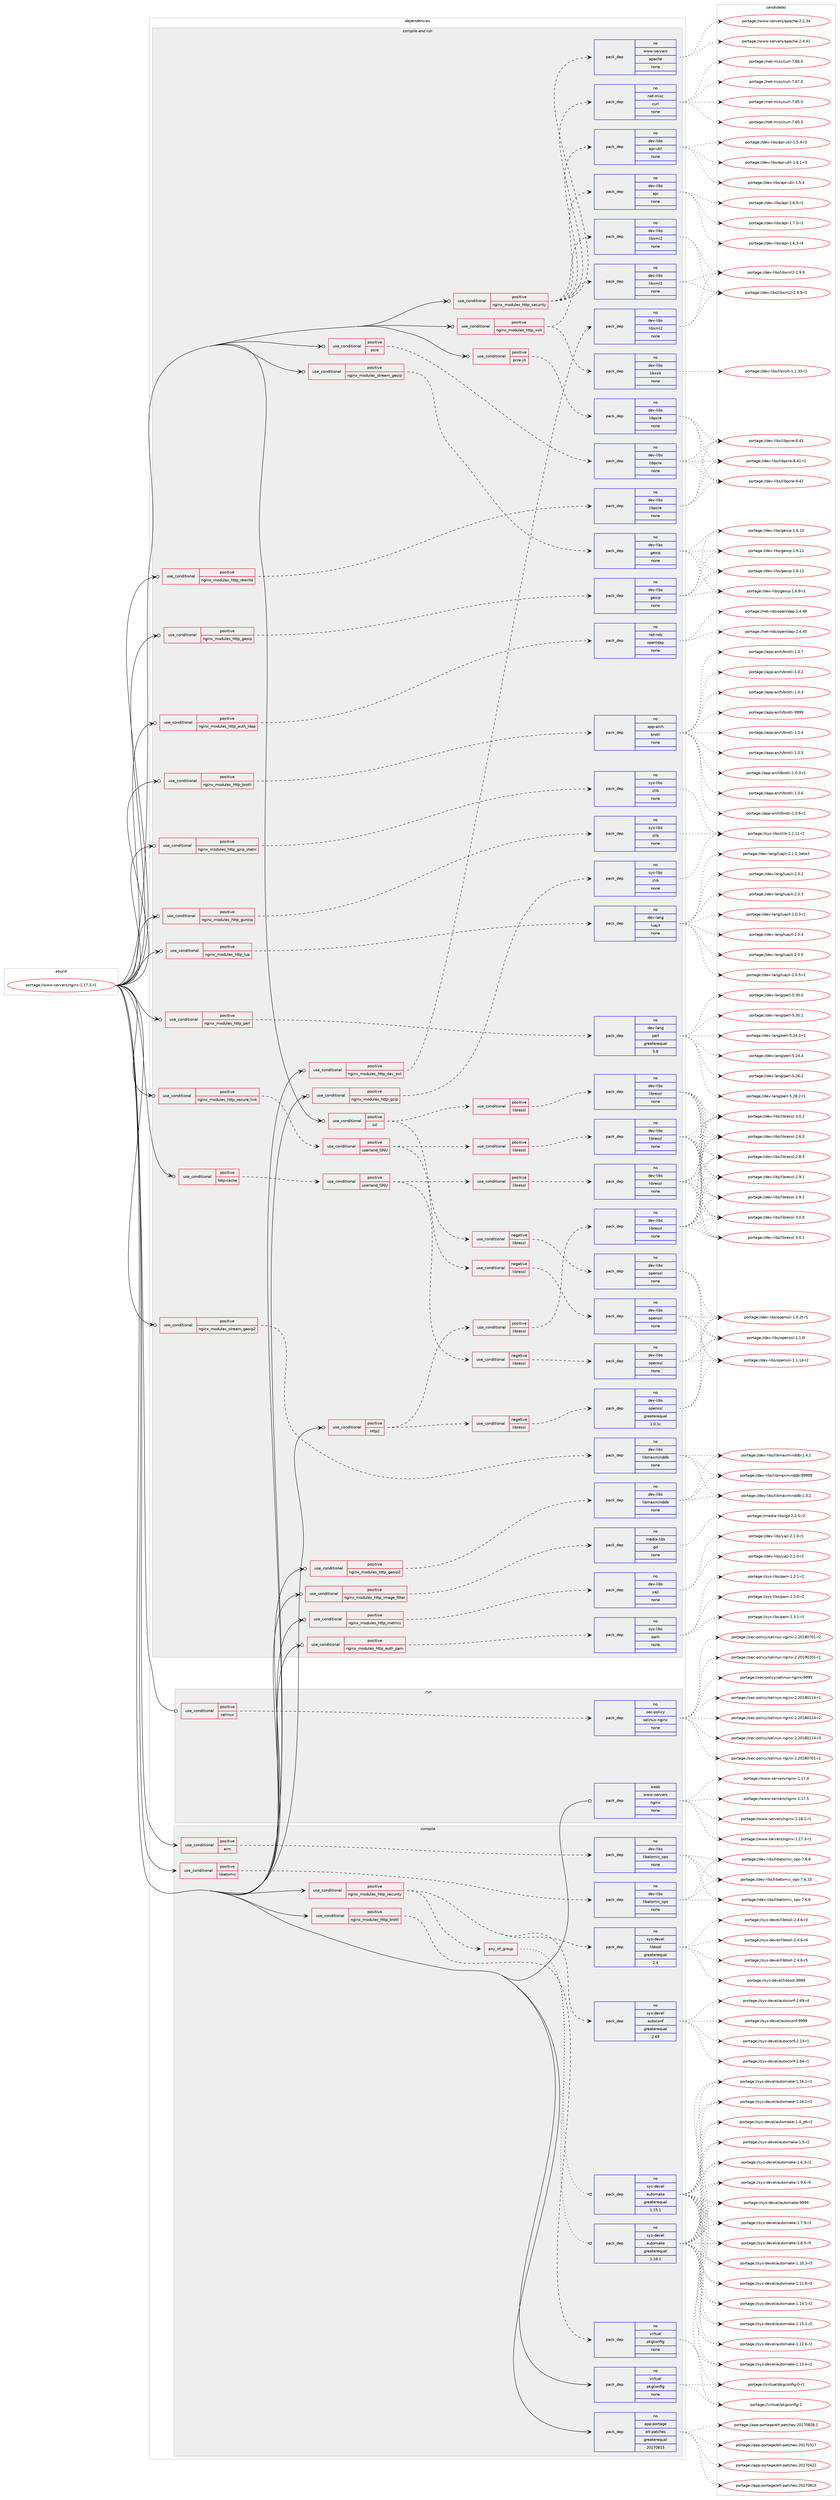 digraph prolog {

# *************
# Graph options
# *************

newrank=true;
concentrate=true;
compound=true;
graph [rankdir=LR,fontname=Helvetica,fontsize=10,ranksep=1.5];#, ranksep=2.5, nodesep=0.2];
edge  [arrowhead=vee];
node  [fontname=Helvetica,fontsize=10];

# **********
# The ebuild
# **********

subgraph cluster_leftcol {
color=gray;
rank=same;
label=<<i>ebuild</i>>;
id [label="portage://www-servers/nginx-1.17.3-r1", color=red, width=4, href="../www-servers/nginx-1.17.3-r1.svg"];
}

# ****************
# The dependencies
# ****************

subgraph cluster_midcol {
color=gray;
label=<<i>dependencies</i>>;
subgraph cluster_compile {
fillcolor="#eeeeee";
style=filled;
label=<<i>compile</i>>;
subgraph cond106791 {
dependency443791 [label=<<TABLE BORDER="0" CELLBORDER="1" CELLSPACING="0" CELLPADDING="4"><TR><TD ROWSPAN="3" CELLPADDING="10">use_conditional</TD></TR><TR><TD>positive</TD></TR><TR><TD>arm</TD></TR></TABLE>>, shape=none, color=red];
subgraph pack329117 {
dependency443792 [label=<<TABLE BORDER="0" CELLBORDER="1" CELLSPACING="0" CELLPADDING="4" WIDTH="220"><TR><TD ROWSPAN="6" CELLPADDING="30">pack_dep</TD></TR><TR><TD WIDTH="110">no</TD></TR><TR><TD>dev-libs</TD></TR><TR><TD>libatomic_ops</TD></TR><TR><TD>none</TD></TR><TR><TD></TD></TR></TABLE>>, shape=none, color=blue];
}
dependency443791:e -> dependency443792:w [weight=20,style="dashed",arrowhead="vee"];
}
id:e -> dependency443791:w [weight=20,style="solid",arrowhead="vee"];
subgraph cond106792 {
dependency443793 [label=<<TABLE BORDER="0" CELLBORDER="1" CELLSPACING="0" CELLPADDING="4"><TR><TD ROWSPAN="3" CELLPADDING="10">use_conditional</TD></TR><TR><TD>positive</TD></TR><TR><TD>libatomic</TD></TR></TABLE>>, shape=none, color=red];
subgraph pack329118 {
dependency443794 [label=<<TABLE BORDER="0" CELLBORDER="1" CELLSPACING="0" CELLPADDING="4" WIDTH="220"><TR><TD ROWSPAN="6" CELLPADDING="30">pack_dep</TD></TR><TR><TD WIDTH="110">no</TD></TR><TR><TD>dev-libs</TD></TR><TR><TD>libatomic_ops</TD></TR><TR><TD>none</TD></TR><TR><TD></TD></TR></TABLE>>, shape=none, color=blue];
}
dependency443793:e -> dependency443794:w [weight=20,style="dashed",arrowhead="vee"];
}
id:e -> dependency443793:w [weight=20,style="solid",arrowhead="vee"];
subgraph cond106793 {
dependency443795 [label=<<TABLE BORDER="0" CELLBORDER="1" CELLSPACING="0" CELLPADDING="4"><TR><TD ROWSPAN="3" CELLPADDING="10">use_conditional</TD></TR><TR><TD>positive</TD></TR><TR><TD>nginx_modules_http_brotli</TD></TR></TABLE>>, shape=none, color=red];
subgraph pack329119 {
dependency443796 [label=<<TABLE BORDER="0" CELLBORDER="1" CELLSPACING="0" CELLPADDING="4" WIDTH="220"><TR><TD ROWSPAN="6" CELLPADDING="30">pack_dep</TD></TR><TR><TD WIDTH="110">no</TD></TR><TR><TD>virtual</TD></TR><TR><TD>pkgconfig</TD></TR><TR><TD>none</TD></TR><TR><TD></TD></TR></TABLE>>, shape=none, color=blue];
}
dependency443795:e -> dependency443796:w [weight=20,style="dashed",arrowhead="vee"];
}
id:e -> dependency443795:w [weight=20,style="solid",arrowhead="vee"];
subgraph cond106794 {
dependency443797 [label=<<TABLE BORDER="0" CELLBORDER="1" CELLSPACING="0" CELLPADDING="4"><TR><TD ROWSPAN="3" CELLPADDING="10">use_conditional</TD></TR><TR><TD>positive</TD></TR><TR><TD>nginx_modules_http_security</TD></TR></TABLE>>, shape=none, color=red];
subgraph any7606 {
dependency443798 [label=<<TABLE BORDER="0" CELLBORDER="1" CELLSPACING="0" CELLPADDING="4"><TR><TD CELLPADDING="10">any_of_group</TD></TR></TABLE>>, shape=none, color=red];subgraph pack329120 {
dependency443799 [label=<<TABLE BORDER="0" CELLBORDER="1" CELLSPACING="0" CELLPADDING="4" WIDTH="220"><TR><TD ROWSPAN="6" CELLPADDING="30">pack_dep</TD></TR><TR><TD WIDTH="110">no</TD></TR><TR><TD>sys-devel</TD></TR><TR><TD>automake</TD></TR><TR><TD>greaterequal</TD></TR><TR><TD>1.16.1</TD></TR></TABLE>>, shape=none, color=blue];
}
dependency443798:e -> dependency443799:w [weight=20,style="dotted",arrowhead="oinv"];
subgraph pack329121 {
dependency443800 [label=<<TABLE BORDER="0" CELLBORDER="1" CELLSPACING="0" CELLPADDING="4" WIDTH="220"><TR><TD ROWSPAN="6" CELLPADDING="30">pack_dep</TD></TR><TR><TD WIDTH="110">no</TD></TR><TR><TD>sys-devel</TD></TR><TR><TD>automake</TD></TR><TR><TD>greaterequal</TD></TR><TR><TD>1.15.1</TD></TR></TABLE>>, shape=none, color=blue];
}
dependency443798:e -> dependency443800:w [weight=20,style="dotted",arrowhead="oinv"];
}
dependency443797:e -> dependency443798:w [weight=20,style="dashed",arrowhead="vee"];
subgraph pack329122 {
dependency443801 [label=<<TABLE BORDER="0" CELLBORDER="1" CELLSPACING="0" CELLPADDING="4" WIDTH="220"><TR><TD ROWSPAN="6" CELLPADDING="30">pack_dep</TD></TR><TR><TD WIDTH="110">no</TD></TR><TR><TD>sys-devel</TD></TR><TR><TD>autoconf</TD></TR><TR><TD>greaterequal</TD></TR><TR><TD>2.69</TD></TR></TABLE>>, shape=none, color=blue];
}
dependency443797:e -> dependency443801:w [weight=20,style="dashed",arrowhead="vee"];
subgraph pack329123 {
dependency443802 [label=<<TABLE BORDER="0" CELLBORDER="1" CELLSPACING="0" CELLPADDING="4" WIDTH="220"><TR><TD ROWSPAN="6" CELLPADDING="30">pack_dep</TD></TR><TR><TD WIDTH="110">no</TD></TR><TR><TD>sys-devel</TD></TR><TR><TD>libtool</TD></TR><TR><TD>greaterequal</TD></TR><TR><TD>2.4</TD></TR></TABLE>>, shape=none, color=blue];
}
dependency443797:e -> dependency443802:w [weight=20,style="dashed",arrowhead="vee"];
}
id:e -> dependency443797:w [weight=20,style="solid",arrowhead="vee"];
subgraph pack329124 {
dependency443803 [label=<<TABLE BORDER="0" CELLBORDER="1" CELLSPACING="0" CELLPADDING="4" WIDTH="220"><TR><TD ROWSPAN="6" CELLPADDING="30">pack_dep</TD></TR><TR><TD WIDTH="110">no</TD></TR><TR><TD>app-portage</TD></TR><TR><TD>elt-patches</TD></TR><TR><TD>greaterequal</TD></TR><TR><TD>20170815</TD></TR></TABLE>>, shape=none, color=blue];
}
id:e -> dependency443803:w [weight=20,style="solid",arrowhead="vee"];
subgraph pack329125 {
dependency443804 [label=<<TABLE BORDER="0" CELLBORDER="1" CELLSPACING="0" CELLPADDING="4" WIDTH="220"><TR><TD ROWSPAN="6" CELLPADDING="30">pack_dep</TD></TR><TR><TD WIDTH="110">no</TD></TR><TR><TD>virtual</TD></TR><TR><TD>pkgconfig</TD></TR><TR><TD>none</TD></TR><TR><TD></TD></TR></TABLE>>, shape=none, color=blue];
}
id:e -> dependency443804:w [weight=20,style="solid",arrowhead="vee"];
}
subgraph cluster_compileandrun {
fillcolor="#eeeeee";
style=filled;
label=<<i>compile and run</i>>;
subgraph cond106795 {
dependency443805 [label=<<TABLE BORDER="0" CELLBORDER="1" CELLSPACING="0" CELLPADDING="4"><TR><TD ROWSPAN="3" CELLPADDING="10">use_conditional</TD></TR><TR><TD>positive</TD></TR><TR><TD>http-cache</TD></TR></TABLE>>, shape=none, color=red];
subgraph cond106796 {
dependency443806 [label=<<TABLE BORDER="0" CELLBORDER="1" CELLSPACING="0" CELLPADDING="4"><TR><TD ROWSPAN="3" CELLPADDING="10">use_conditional</TD></TR><TR><TD>positive</TD></TR><TR><TD>userland_GNU</TD></TR></TABLE>>, shape=none, color=red];
subgraph cond106797 {
dependency443807 [label=<<TABLE BORDER="0" CELLBORDER="1" CELLSPACING="0" CELLPADDING="4"><TR><TD ROWSPAN="3" CELLPADDING="10">use_conditional</TD></TR><TR><TD>negative</TD></TR><TR><TD>libressl</TD></TR></TABLE>>, shape=none, color=red];
subgraph pack329126 {
dependency443808 [label=<<TABLE BORDER="0" CELLBORDER="1" CELLSPACING="0" CELLPADDING="4" WIDTH="220"><TR><TD ROWSPAN="6" CELLPADDING="30">pack_dep</TD></TR><TR><TD WIDTH="110">no</TD></TR><TR><TD>dev-libs</TD></TR><TR><TD>openssl</TD></TR><TR><TD>none</TD></TR><TR><TD></TD></TR></TABLE>>, shape=none, color=blue];
}
dependency443807:e -> dependency443808:w [weight=20,style="dashed",arrowhead="vee"];
}
dependency443806:e -> dependency443807:w [weight=20,style="dashed",arrowhead="vee"];
subgraph cond106798 {
dependency443809 [label=<<TABLE BORDER="0" CELLBORDER="1" CELLSPACING="0" CELLPADDING="4"><TR><TD ROWSPAN="3" CELLPADDING="10">use_conditional</TD></TR><TR><TD>positive</TD></TR><TR><TD>libressl</TD></TR></TABLE>>, shape=none, color=red];
subgraph pack329127 {
dependency443810 [label=<<TABLE BORDER="0" CELLBORDER="1" CELLSPACING="0" CELLPADDING="4" WIDTH="220"><TR><TD ROWSPAN="6" CELLPADDING="30">pack_dep</TD></TR><TR><TD WIDTH="110">no</TD></TR><TR><TD>dev-libs</TD></TR><TR><TD>libressl</TD></TR><TR><TD>none</TD></TR><TR><TD></TD></TR></TABLE>>, shape=none, color=blue];
}
dependency443809:e -> dependency443810:w [weight=20,style="dashed",arrowhead="vee"];
}
dependency443806:e -> dependency443809:w [weight=20,style="dashed",arrowhead="vee"];
}
dependency443805:e -> dependency443806:w [weight=20,style="dashed",arrowhead="vee"];
}
id:e -> dependency443805:w [weight=20,style="solid",arrowhead="odotvee"];
subgraph cond106799 {
dependency443811 [label=<<TABLE BORDER="0" CELLBORDER="1" CELLSPACING="0" CELLPADDING="4"><TR><TD ROWSPAN="3" CELLPADDING="10">use_conditional</TD></TR><TR><TD>positive</TD></TR><TR><TD>http2</TD></TR></TABLE>>, shape=none, color=red];
subgraph cond106800 {
dependency443812 [label=<<TABLE BORDER="0" CELLBORDER="1" CELLSPACING="0" CELLPADDING="4"><TR><TD ROWSPAN="3" CELLPADDING="10">use_conditional</TD></TR><TR><TD>negative</TD></TR><TR><TD>libressl</TD></TR></TABLE>>, shape=none, color=red];
subgraph pack329128 {
dependency443813 [label=<<TABLE BORDER="0" CELLBORDER="1" CELLSPACING="0" CELLPADDING="4" WIDTH="220"><TR><TD ROWSPAN="6" CELLPADDING="30">pack_dep</TD></TR><TR><TD WIDTH="110">no</TD></TR><TR><TD>dev-libs</TD></TR><TR><TD>openssl</TD></TR><TR><TD>greaterequal</TD></TR><TR><TD>1.0.1c</TD></TR></TABLE>>, shape=none, color=blue];
}
dependency443812:e -> dependency443813:w [weight=20,style="dashed",arrowhead="vee"];
}
dependency443811:e -> dependency443812:w [weight=20,style="dashed",arrowhead="vee"];
subgraph cond106801 {
dependency443814 [label=<<TABLE BORDER="0" CELLBORDER="1" CELLSPACING="0" CELLPADDING="4"><TR><TD ROWSPAN="3" CELLPADDING="10">use_conditional</TD></TR><TR><TD>positive</TD></TR><TR><TD>libressl</TD></TR></TABLE>>, shape=none, color=red];
subgraph pack329129 {
dependency443815 [label=<<TABLE BORDER="0" CELLBORDER="1" CELLSPACING="0" CELLPADDING="4" WIDTH="220"><TR><TD ROWSPAN="6" CELLPADDING="30">pack_dep</TD></TR><TR><TD WIDTH="110">no</TD></TR><TR><TD>dev-libs</TD></TR><TR><TD>libressl</TD></TR><TR><TD>none</TD></TR><TR><TD></TD></TR></TABLE>>, shape=none, color=blue];
}
dependency443814:e -> dependency443815:w [weight=20,style="dashed",arrowhead="vee"];
}
dependency443811:e -> dependency443814:w [weight=20,style="dashed",arrowhead="vee"];
}
id:e -> dependency443811:w [weight=20,style="solid",arrowhead="odotvee"];
subgraph cond106802 {
dependency443816 [label=<<TABLE BORDER="0" CELLBORDER="1" CELLSPACING="0" CELLPADDING="4"><TR><TD ROWSPAN="3" CELLPADDING="10">use_conditional</TD></TR><TR><TD>positive</TD></TR><TR><TD>nginx_modules_http_auth_ldap</TD></TR></TABLE>>, shape=none, color=red];
subgraph pack329130 {
dependency443817 [label=<<TABLE BORDER="0" CELLBORDER="1" CELLSPACING="0" CELLPADDING="4" WIDTH="220"><TR><TD ROWSPAN="6" CELLPADDING="30">pack_dep</TD></TR><TR><TD WIDTH="110">no</TD></TR><TR><TD>net-nds</TD></TR><TR><TD>openldap</TD></TR><TR><TD>none</TD></TR><TR><TD></TD></TR></TABLE>>, shape=none, color=blue];
}
dependency443816:e -> dependency443817:w [weight=20,style="dashed",arrowhead="vee"];
}
id:e -> dependency443816:w [weight=20,style="solid",arrowhead="odotvee"];
subgraph cond106803 {
dependency443818 [label=<<TABLE BORDER="0" CELLBORDER="1" CELLSPACING="0" CELLPADDING="4"><TR><TD ROWSPAN="3" CELLPADDING="10">use_conditional</TD></TR><TR><TD>positive</TD></TR><TR><TD>nginx_modules_http_auth_pam</TD></TR></TABLE>>, shape=none, color=red];
subgraph pack329131 {
dependency443819 [label=<<TABLE BORDER="0" CELLBORDER="1" CELLSPACING="0" CELLPADDING="4" WIDTH="220"><TR><TD ROWSPAN="6" CELLPADDING="30">pack_dep</TD></TR><TR><TD WIDTH="110">no</TD></TR><TR><TD>sys-libs</TD></TR><TR><TD>pam</TD></TR><TR><TD>none</TD></TR><TR><TD></TD></TR></TABLE>>, shape=none, color=blue];
}
dependency443818:e -> dependency443819:w [weight=20,style="dashed",arrowhead="vee"];
}
id:e -> dependency443818:w [weight=20,style="solid",arrowhead="odotvee"];
subgraph cond106804 {
dependency443820 [label=<<TABLE BORDER="0" CELLBORDER="1" CELLSPACING="0" CELLPADDING="4"><TR><TD ROWSPAN="3" CELLPADDING="10">use_conditional</TD></TR><TR><TD>positive</TD></TR><TR><TD>nginx_modules_http_brotli</TD></TR></TABLE>>, shape=none, color=red];
subgraph pack329132 {
dependency443821 [label=<<TABLE BORDER="0" CELLBORDER="1" CELLSPACING="0" CELLPADDING="4" WIDTH="220"><TR><TD ROWSPAN="6" CELLPADDING="30">pack_dep</TD></TR><TR><TD WIDTH="110">no</TD></TR><TR><TD>app-arch</TD></TR><TR><TD>brotli</TD></TR><TR><TD>none</TD></TR><TR><TD></TD></TR></TABLE>>, shape=none, color=blue];
}
dependency443820:e -> dependency443821:w [weight=20,style="dashed",arrowhead="vee"];
}
id:e -> dependency443820:w [weight=20,style="solid",arrowhead="odotvee"];
subgraph cond106805 {
dependency443822 [label=<<TABLE BORDER="0" CELLBORDER="1" CELLSPACING="0" CELLPADDING="4"><TR><TD ROWSPAN="3" CELLPADDING="10">use_conditional</TD></TR><TR><TD>positive</TD></TR><TR><TD>nginx_modules_http_dav_ext</TD></TR></TABLE>>, shape=none, color=red];
subgraph pack329133 {
dependency443823 [label=<<TABLE BORDER="0" CELLBORDER="1" CELLSPACING="0" CELLPADDING="4" WIDTH="220"><TR><TD ROWSPAN="6" CELLPADDING="30">pack_dep</TD></TR><TR><TD WIDTH="110">no</TD></TR><TR><TD>dev-libs</TD></TR><TR><TD>libxml2</TD></TR><TR><TD>none</TD></TR><TR><TD></TD></TR></TABLE>>, shape=none, color=blue];
}
dependency443822:e -> dependency443823:w [weight=20,style="dashed",arrowhead="vee"];
}
id:e -> dependency443822:w [weight=20,style="solid",arrowhead="odotvee"];
subgraph cond106806 {
dependency443824 [label=<<TABLE BORDER="0" CELLBORDER="1" CELLSPACING="0" CELLPADDING="4"><TR><TD ROWSPAN="3" CELLPADDING="10">use_conditional</TD></TR><TR><TD>positive</TD></TR><TR><TD>nginx_modules_http_geoip</TD></TR></TABLE>>, shape=none, color=red];
subgraph pack329134 {
dependency443825 [label=<<TABLE BORDER="0" CELLBORDER="1" CELLSPACING="0" CELLPADDING="4" WIDTH="220"><TR><TD ROWSPAN="6" CELLPADDING="30">pack_dep</TD></TR><TR><TD WIDTH="110">no</TD></TR><TR><TD>dev-libs</TD></TR><TR><TD>geoip</TD></TR><TR><TD>none</TD></TR><TR><TD></TD></TR></TABLE>>, shape=none, color=blue];
}
dependency443824:e -> dependency443825:w [weight=20,style="dashed",arrowhead="vee"];
}
id:e -> dependency443824:w [weight=20,style="solid",arrowhead="odotvee"];
subgraph cond106807 {
dependency443826 [label=<<TABLE BORDER="0" CELLBORDER="1" CELLSPACING="0" CELLPADDING="4"><TR><TD ROWSPAN="3" CELLPADDING="10">use_conditional</TD></TR><TR><TD>positive</TD></TR><TR><TD>nginx_modules_http_geoip2</TD></TR></TABLE>>, shape=none, color=red];
subgraph pack329135 {
dependency443827 [label=<<TABLE BORDER="0" CELLBORDER="1" CELLSPACING="0" CELLPADDING="4" WIDTH="220"><TR><TD ROWSPAN="6" CELLPADDING="30">pack_dep</TD></TR><TR><TD WIDTH="110">no</TD></TR><TR><TD>dev-libs</TD></TR><TR><TD>libmaxminddb</TD></TR><TR><TD>none</TD></TR><TR><TD></TD></TR></TABLE>>, shape=none, color=blue];
}
dependency443826:e -> dependency443827:w [weight=20,style="dashed",arrowhead="vee"];
}
id:e -> dependency443826:w [weight=20,style="solid",arrowhead="odotvee"];
subgraph cond106808 {
dependency443828 [label=<<TABLE BORDER="0" CELLBORDER="1" CELLSPACING="0" CELLPADDING="4"><TR><TD ROWSPAN="3" CELLPADDING="10">use_conditional</TD></TR><TR><TD>positive</TD></TR><TR><TD>nginx_modules_http_gunzip</TD></TR></TABLE>>, shape=none, color=red];
subgraph pack329136 {
dependency443829 [label=<<TABLE BORDER="0" CELLBORDER="1" CELLSPACING="0" CELLPADDING="4" WIDTH="220"><TR><TD ROWSPAN="6" CELLPADDING="30">pack_dep</TD></TR><TR><TD WIDTH="110">no</TD></TR><TR><TD>sys-libs</TD></TR><TR><TD>zlib</TD></TR><TR><TD>none</TD></TR><TR><TD></TD></TR></TABLE>>, shape=none, color=blue];
}
dependency443828:e -> dependency443829:w [weight=20,style="dashed",arrowhead="vee"];
}
id:e -> dependency443828:w [weight=20,style="solid",arrowhead="odotvee"];
subgraph cond106809 {
dependency443830 [label=<<TABLE BORDER="0" CELLBORDER="1" CELLSPACING="0" CELLPADDING="4"><TR><TD ROWSPAN="3" CELLPADDING="10">use_conditional</TD></TR><TR><TD>positive</TD></TR><TR><TD>nginx_modules_http_gzip</TD></TR></TABLE>>, shape=none, color=red];
subgraph pack329137 {
dependency443831 [label=<<TABLE BORDER="0" CELLBORDER="1" CELLSPACING="0" CELLPADDING="4" WIDTH="220"><TR><TD ROWSPAN="6" CELLPADDING="30">pack_dep</TD></TR><TR><TD WIDTH="110">no</TD></TR><TR><TD>sys-libs</TD></TR><TR><TD>zlib</TD></TR><TR><TD>none</TD></TR><TR><TD></TD></TR></TABLE>>, shape=none, color=blue];
}
dependency443830:e -> dependency443831:w [weight=20,style="dashed",arrowhead="vee"];
}
id:e -> dependency443830:w [weight=20,style="solid",arrowhead="odotvee"];
subgraph cond106810 {
dependency443832 [label=<<TABLE BORDER="0" CELLBORDER="1" CELLSPACING="0" CELLPADDING="4"><TR><TD ROWSPAN="3" CELLPADDING="10">use_conditional</TD></TR><TR><TD>positive</TD></TR><TR><TD>nginx_modules_http_gzip_static</TD></TR></TABLE>>, shape=none, color=red];
subgraph pack329138 {
dependency443833 [label=<<TABLE BORDER="0" CELLBORDER="1" CELLSPACING="0" CELLPADDING="4" WIDTH="220"><TR><TD ROWSPAN="6" CELLPADDING="30">pack_dep</TD></TR><TR><TD WIDTH="110">no</TD></TR><TR><TD>sys-libs</TD></TR><TR><TD>zlib</TD></TR><TR><TD>none</TD></TR><TR><TD></TD></TR></TABLE>>, shape=none, color=blue];
}
dependency443832:e -> dependency443833:w [weight=20,style="dashed",arrowhead="vee"];
}
id:e -> dependency443832:w [weight=20,style="solid",arrowhead="odotvee"];
subgraph cond106811 {
dependency443834 [label=<<TABLE BORDER="0" CELLBORDER="1" CELLSPACING="0" CELLPADDING="4"><TR><TD ROWSPAN="3" CELLPADDING="10">use_conditional</TD></TR><TR><TD>positive</TD></TR><TR><TD>nginx_modules_http_image_filter</TD></TR></TABLE>>, shape=none, color=red];
subgraph pack329139 {
dependency443835 [label=<<TABLE BORDER="0" CELLBORDER="1" CELLSPACING="0" CELLPADDING="4" WIDTH="220"><TR><TD ROWSPAN="6" CELLPADDING="30">pack_dep</TD></TR><TR><TD WIDTH="110">no</TD></TR><TR><TD>media-libs</TD></TR><TR><TD>gd</TD></TR><TR><TD>none</TD></TR><TR><TD></TD></TR></TABLE>>, shape=none, color=blue];
}
dependency443834:e -> dependency443835:w [weight=20,style="dashed",arrowhead="vee"];
}
id:e -> dependency443834:w [weight=20,style="solid",arrowhead="odotvee"];
subgraph cond106812 {
dependency443836 [label=<<TABLE BORDER="0" CELLBORDER="1" CELLSPACING="0" CELLPADDING="4"><TR><TD ROWSPAN="3" CELLPADDING="10">use_conditional</TD></TR><TR><TD>positive</TD></TR><TR><TD>nginx_modules_http_lua</TD></TR></TABLE>>, shape=none, color=red];
subgraph pack329140 {
dependency443837 [label=<<TABLE BORDER="0" CELLBORDER="1" CELLSPACING="0" CELLPADDING="4" WIDTH="220"><TR><TD ROWSPAN="6" CELLPADDING="30">pack_dep</TD></TR><TR><TD WIDTH="110">no</TD></TR><TR><TD>dev-lang</TD></TR><TR><TD>luajit</TD></TR><TR><TD>none</TD></TR><TR><TD></TD></TR></TABLE>>, shape=none, color=blue];
}
dependency443836:e -> dependency443837:w [weight=20,style="dashed",arrowhead="vee"];
}
id:e -> dependency443836:w [weight=20,style="solid",arrowhead="odotvee"];
subgraph cond106813 {
dependency443838 [label=<<TABLE BORDER="0" CELLBORDER="1" CELLSPACING="0" CELLPADDING="4"><TR><TD ROWSPAN="3" CELLPADDING="10">use_conditional</TD></TR><TR><TD>positive</TD></TR><TR><TD>nginx_modules_http_metrics</TD></TR></TABLE>>, shape=none, color=red];
subgraph pack329141 {
dependency443839 [label=<<TABLE BORDER="0" CELLBORDER="1" CELLSPACING="0" CELLPADDING="4" WIDTH="220"><TR><TD ROWSPAN="6" CELLPADDING="30">pack_dep</TD></TR><TR><TD WIDTH="110">no</TD></TR><TR><TD>dev-libs</TD></TR><TR><TD>yajl</TD></TR><TR><TD>none</TD></TR><TR><TD></TD></TR></TABLE>>, shape=none, color=blue];
}
dependency443838:e -> dependency443839:w [weight=20,style="dashed",arrowhead="vee"];
}
id:e -> dependency443838:w [weight=20,style="solid",arrowhead="odotvee"];
subgraph cond106814 {
dependency443840 [label=<<TABLE BORDER="0" CELLBORDER="1" CELLSPACING="0" CELLPADDING="4"><TR><TD ROWSPAN="3" CELLPADDING="10">use_conditional</TD></TR><TR><TD>positive</TD></TR><TR><TD>nginx_modules_http_perl</TD></TR></TABLE>>, shape=none, color=red];
subgraph pack329142 {
dependency443841 [label=<<TABLE BORDER="0" CELLBORDER="1" CELLSPACING="0" CELLPADDING="4" WIDTH="220"><TR><TD ROWSPAN="6" CELLPADDING="30">pack_dep</TD></TR><TR><TD WIDTH="110">no</TD></TR><TR><TD>dev-lang</TD></TR><TR><TD>perl</TD></TR><TR><TD>greaterequal</TD></TR><TR><TD>5.8</TD></TR></TABLE>>, shape=none, color=blue];
}
dependency443840:e -> dependency443841:w [weight=20,style="dashed",arrowhead="vee"];
}
id:e -> dependency443840:w [weight=20,style="solid",arrowhead="odotvee"];
subgraph cond106815 {
dependency443842 [label=<<TABLE BORDER="0" CELLBORDER="1" CELLSPACING="0" CELLPADDING="4"><TR><TD ROWSPAN="3" CELLPADDING="10">use_conditional</TD></TR><TR><TD>positive</TD></TR><TR><TD>nginx_modules_http_rewrite</TD></TR></TABLE>>, shape=none, color=red];
subgraph pack329143 {
dependency443843 [label=<<TABLE BORDER="0" CELLBORDER="1" CELLSPACING="0" CELLPADDING="4" WIDTH="220"><TR><TD ROWSPAN="6" CELLPADDING="30">pack_dep</TD></TR><TR><TD WIDTH="110">no</TD></TR><TR><TD>dev-libs</TD></TR><TR><TD>libpcre</TD></TR><TR><TD>none</TD></TR><TR><TD></TD></TR></TABLE>>, shape=none, color=blue];
}
dependency443842:e -> dependency443843:w [weight=20,style="dashed",arrowhead="vee"];
}
id:e -> dependency443842:w [weight=20,style="solid",arrowhead="odotvee"];
subgraph cond106816 {
dependency443844 [label=<<TABLE BORDER="0" CELLBORDER="1" CELLSPACING="0" CELLPADDING="4"><TR><TD ROWSPAN="3" CELLPADDING="10">use_conditional</TD></TR><TR><TD>positive</TD></TR><TR><TD>nginx_modules_http_secure_link</TD></TR></TABLE>>, shape=none, color=red];
subgraph cond106817 {
dependency443845 [label=<<TABLE BORDER="0" CELLBORDER="1" CELLSPACING="0" CELLPADDING="4"><TR><TD ROWSPAN="3" CELLPADDING="10">use_conditional</TD></TR><TR><TD>positive</TD></TR><TR><TD>userland_GNU</TD></TR></TABLE>>, shape=none, color=red];
subgraph cond106818 {
dependency443846 [label=<<TABLE BORDER="0" CELLBORDER="1" CELLSPACING="0" CELLPADDING="4"><TR><TD ROWSPAN="3" CELLPADDING="10">use_conditional</TD></TR><TR><TD>negative</TD></TR><TR><TD>libressl</TD></TR></TABLE>>, shape=none, color=red];
subgraph pack329144 {
dependency443847 [label=<<TABLE BORDER="0" CELLBORDER="1" CELLSPACING="0" CELLPADDING="4" WIDTH="220"><TR><TD ROWSPAN="6" CELLPADDING="30">pack_dep</TD></TR><TR><TD WIDTH="110">no</TD></TR><TR><TD>dev-libs</TD></TR><TR><TD>openssl</TD></TR><TR><TD>none</TD></TR><TR><TD></TD></TR></TABLE>>, shape=none, color=blue];
}
dependency443846:e -> dependency443847:w [weight=20,style="dashed",arrowhead="vee"];
}
dependency443845:e -> dependency443846:w [weight=20,style="dashed",arrowhead="vee"];
subgraph cond106819 {
dependency443848 [label=<<TABLE BORDER="0" CELLBORDER="1" CELLSPACING="0" CELLPADDING="4"><TR><TD ROWSPAN="3" CELLPADDING="10">use_conditional</TD></TR><TR><TD>positive</TD></TR><TR><TD>libressl</TD></TR></TABLE>>, shape=none, color=red];
subgraph pack329145 {
dependency443849 [label=<<TABLE BORDER="0" CELLBORDER="1" CELLSPACING="0" CELLPADDING="4" WIDTH="220"><TR><TD ROWSPAN="6" CELLPADDING="30">pack_dep</TD></TR><TR><TD WIDTH="110">no</TD></TR><TR><TD>dev-libs</TD></TR><TR><TD>libressl</TD></TR><TR><TD>none</TD></TR><TR><TD></TD></TR></TABLE>>, shape=none, color=blue];
}
dependency443848:e -> dependency443849:w [weight=20,style="dashed",arrowhead="vee"];
}
dependency443845:e -> dependency443848:w [weight=20,style="dashed",arrowhead="vee"];
}
dependency443844:e -> dependency443845:w [weight=20,style="dashed",arrowhead="vee"];
}
id:e -> dependency443844:w [weight=20,style="solid",arrowhead="odotvee"];
subgraph cond106820 {
dependency443850 [label=<<TABLE BORDER="0" CELLBORDER="1" CELLSPACING="0" CELLPADDING="4"><TR><TD ROWSPAN="3" CELLPADDING="10">use_conditional</TD></TR><TR><TD>positive</TD></TR><TR><TD>nginx_modules_http_security</TD></TR></TABLE>>, shape=none, color=red];
subgraph pack329146 {
dependency443851 [label=<<TABLE BORDER="0" CELLBORDER="1" CELLSPACING="0" CELLPADDING="4" WIDTH="220"><TR><TD ROWSPAN="6" CELLPADDING="30">pack_dep</TD></TR><TR><TD WIDTH="110">no</TD></TR><TR><TD>dev-libs</TD></TR><TR><TD>apr</TD></TR><TR><TD>none</TD></TR><TR><TD></TD></TR></TABLE>>, shape=none, color=blue];
}
dependency443850:e -> dependency443851:w [weight=20,style="dashed",arrowhead="vee"];
subgraph pack329147 {
dependency443852 [label=<<TABLE BORDER="0" CELLBORDER="1" CELLSPACING="0" CELLPADDING="4" WIDTH="220"><TR><TD ROWSPAN="6" CELLPADDING="30">pack_dep</TD></TR><TR><TD WIDTH="110">no</TD></TR><TR><TD>dev-libs</TD></TR><TR><TD>apr-util</TD></TR><TR><TD>none</TD></TR><TR><TD></TD></TR></TABLE>>, shape=none, color=blue];
}
dependency443850:e -> dependency443852:w [weight=20,style="dashed",arrowhead="vee"];
subgraph pack329148 {
dependency443853 [label=<<TABLE BORDER="0" CELLBORDER="1" CELLSPACING="0" CELLPADDING="4" WIDTH="220"><TR><TD ROWSPAN="6" CELLPADDING="30">pack_dep</TD></TR><TR><TD WIDTH="110">no</TD></TR><TR><TD>dev-libs</TD></TR><TR><TD>libxml2</TD></TR><TR><TD>none</TD></TR><TR><TD></TD></TR></TABLE>>, shape=none, color=blue];
}
dependency443850:e -> dependency443853:w [weight=20,style="dashed",arrowhead="vee"];
subgraph pack329149 {
dependency443854 [label=<<TABLE BORDER="0" CELLBORDER="1" CELLSPACING="0" CELLPADDING="4" WIDTH="220"><TR><TD ROWSPAN="6" CELLPADDING="30">pack_dep</TD></TR><TR><TD WIDTH="110">no</TD></TR><TR><TD>net-misc</TD></TR><TR><TD>curl</TD></TR><TR><TD>none</TD></TR><TR><TD></TD></TR></TABLE>>, shape=none, color=blue];
}
dependency443850:e -> dependency443854:w [weight=20,style="dashed",arrowhead="vee"];
subgraph pack329150 {
dependency443855 [label=<<TABLE BORDER="0" CELLBORDER="1" CELLSPACING="0" CELLPADDING="4" WIDTH="220"><TR><TD ROWSPAN="6" CELLPADDING="30">pack_dep</TD></TR><TR><TD WIDTH="110">no</TD></TR><TR><TD>www-servers</TD></TR><TR><TD>apache</TD></TR><TR><TD>none</TD></TR><TR><TD></TD></TR></TABLE>>, shape=none, color=blue];
}
dependency443850:e -> dependency443855:w [weight=20,style="dashed",arrowhead="vee"];
}
id:e -> dependency443850:w [weight=20,style="solid",arrowhead="odotvee"];
subgraph cond106821 {
dependency443856 [label=<<TABLE BORDER="0" CELLBORDER="1" CELLSPACING="0" CELLPADDING="4"><TR><TD ROWSPAN="3" CELLPADDING="10">use_conditional</TD></TR><TR><TD>positive</TD></TR><TR><TD>nginx_modules_http_xslt</TD></TR></TABLE>>, shape=none, color=red];
subgraph pack329151 {
dependency443857 [label=<<TABLE BORDER="0" CELLBORDER="1" CELLSPACING="0" CELLPADDING="4" WIDTH="220"><TR><TD ROWSPAN="6" CELLPADDING="30">pack_dep</TD></TR><TR><TD WIDTH="110">no</TD></TR><TR><TD>dev-libs</TD></TR><TR><TD>libxml2</TD></TR><TR><TD>none</TD></TR><TR><TD></TD></TR></TABLE>>, shape=none, color=blue];
}
dependency443856:e -> dependency443857:w [weight=20,style="dashed",arrowhead="vee"];
subgraph pack329152 {
dependency443858 [label=<<TABLE BORDER="0" CELLBORDER="1" CELLSPACING="0" CELLPADDING="4" WIDTH="220"><TR><TD ROWSPAN="6" CELLPADDING="30">pack_dep</TD></TR><TR><TD WIDTH="110">no</TD></TR><TR><TD>dev-libs</TD></TR><TR><TD>libxslt</TD></TR><TR><TD>none</TD></TR><TR><TD></TD></TR></TABLE>>, shape=none, color=blue];
}
dependency443856:e -> dependency443858:w [weight=20,style="dashed",arrowhead="vee"];
}
id:e -> dependency443856:w [weight=20,style="solid",arrowhead="odotvee"];
subgraph cond106822 {
dependency443859 [label=<<TABLE BORDER="0" CELLBORDER="1" CELLSPACING="0" CELLPADDING="4"><TR><TD ROWSPAN="3" CELLPADDING="10">use_conditional</TD></TR><TR><TD>positive</TD></TR><TR><TD>nginx_modules_stream_geoip</TD></TR></TABLE>>, shape=none, color=red];
subgraph pack329153 {
dependency443860 [label=<<TABLE BORDER="0" CELLBORDER="1" CELLSPACING="0" CELLPADDING="4" WIDTH="220"><TR><TD ROWSPAN="6" CELLPADDING="30">pack_dep</TD></TR><TR><TD WIDTH="110">no</TD></TR><TR><TD>dev-libs</TD></TR><TR><TD>geoip</TD></TR><TR><TD>none</TD></TR><TR><TD></TD></TR></TABLE>>, shape=none, color=blue];
}
dependency443859:e -> dependency443860:w [weight=20,style="dashed",arrowhead="vee"];
}
id:e -> dependency443859:w [weight=20,style="solid",arrowhead="odotvee"];
subgraph cond106823 {
dependency443861 [label=<<TABLE BORDER="0" CELLBORDER="1" CELLSPACING="0" CELLPADDING="4"><TR><TD ROWSPAN="3" CELLPADDING="10">use_conditional</TD></TR><TR><TD>positive</TD></TR><TR><TD>nginx_modules_stream_geoip2</TD></TR></TABLE>>, shape=none, color=red];
subgraph pack329154 {
dependency443862 [label=<<TABLE BORDER="0" CELLBORDER="1" CELLSPACING="0" CELLPADDING="4" WIDTH="220"><TR><TD ROWSPAN="6" CELLPADDING="30">pack_dep</TD></TR><TR><TD WIDTH="110">no</TD></TR><TR><TD>dev-libs</TD></TR><TR><TD>libmaxminddb</TD></TR><TR><TD>none</TD></TR><TR><TD></TD></TR></TABLE>>, shape=none, color=blue];
}
dependency443861:e -> dependency443862:w [weight=20,style="dashed",arrowhead="vee"];
}
id:e -> dependency443861:w [weight=20,style="solid",arrowhead="odotvee"];
subgraph cond106824 {
dependency443863 [label=<<TABLE BORDER="0" CELLBORDER="1" CELLSPACING="0" CELLPADDING="4"><TR><TD ROWSPAN="3" CELLPADDING="10">use_conditional</TD></TR><TR><TD>positive</TD></TR><TR><TD>pcre</TD></TR></TABLE>>, shape=none, color=red];
subgraph pack329155 {
dependency443864 [label=<<TABLE BORDER="0" CELLBORDER="1" CELLSPACING="0" CELLPADDING="4" WIDTH="220"><TR><TD ROWSPAN="6" CELLPADDING="30">pack_dep</TD></TR><TR><TD WIDTH="110">no</TD></TR><TR><TD>dev-libs</TD></TR><TR><TD>libpcre</TD></TR><TR><TD>none</TD></TR><TR><TD></TD></TR></TABLE>>, shape=none, color=blue];
}
dependency443863:e -> dependency443864:w [weight=20,style="dashed",arrowhead="vee"];
}
id:e -> dependency443863:w [weight=20,style="solid",arrowhead="odotvee"];
subgraph cond106825 {
dependency443865 [label=<<TABLE BORDER="0" CELLBORDER="1" CELLSPACING="0" CELLPADDING="4"><TR><TD ROWSPAN="3" CELLPADDING="10">use_conditional</TD></TR><TR><TD>positive</TD></TR><TR><TD>pcre-jit</TD></TR></TABLE>>, shape=none, color=red];
subgraph pack329156 {
dependency443866 [label=<<TABLE BORDER="0" CELLBORDER="1" CELLSPACING="0" CELLPADDING="4" WIDTH="220"><TR><TD ROWSPAN="6" CELLPADDING="30">pack_dep</TD></TR><TR><TD WIDTH="110">no</TD></TR><TR><TD>dev-libs</TD></TR><TR><TD>libpcre</TD></TR><TR><TD>none</TD></TR><TR><TD></TD></TR></TABLE>>, shape=none, color=blue];
}
dependency443865:e -> dependency443866:w [weight=20,style="dashed",arrowhead="vee"];
}
id:e -> dependency443865:w [weight=20,style="solid",arrowhead="odotvee"];
subgraph cond106826 {
dependency443867 [label=<<TABLE BORDER="0" CELLBORDER="1" CELLSPACING="0" CELLPADDING="4"><TR><TD ROWSPAN="3" CELLPADDING="10">use_conditional</TD></TR><TR><TD>positive</TD></TR><TR><TD>ssl</TD></TR></TABLE>>, shape=none, color=red];
subgraph cond106827 {
dependency443868 [label=<<TABLE BORDER="0" CELLBORDER="1" CELLSPACING="0" CELLPADDING="4"><TR><TD ROWSPAN="3" CELLPADDING="10">use_conditional</TD></TR><TR><TD>negative</TD></TR><TR><TD>libressl</TD></TR></TABLE>>, shape=none, color=red];
subgraph pack329157 {
dependency443869 [label=<<TABLE BORDER="0" CELLBORDER="1" CELLSPACING="0" CELLPADDING="4" WIDTH="220"><TR><TD ROWSPAN="6" CELLPADDING="30">pack_dep</TD></TR><TR><TD WIDTH="110">no</TD></TR><TR><TD>dev-libs</TD></TR><TR><TD>openssl</TD></TR><TR><TD>none</TD></TR><TR><TD></TD></TR></TABLE>>, shape=none, color=blue];
}
dependency443868:e -> dependency443869:w [weight=20,style="dashed",arrowhead="vee"];
}
dependency443867:e -> dependency443868:w [weight=20,style="dashed",arrowhead="vee"];
subgraph cond106828 {
dependency443870 [label=<<TABLE BORDER="0" CELLBORDER="1" CELLSPACING="0" CELLPADDING="4"><TR><TD ROWSPAN="3" CELLPADDING="10">use_conditional</TD></TR><TR><TD>positive</TD></TR><TR><TD>libressl</TD></TR></TABLE>>, shape=none, color=red];
subgraph pack329158 {
dependency443871 [label=<<TABLE BORDER="0" CELLBORDER="1" CELLSPACING="0" CELLPADDING="4" WIDTH="220"><TR><TD ROWSPAN="6" CELLPADDING="30">pack_dep</TD></TR><TR><TD WIDTH="110">no</TD></TR><TR><TD>dev-libs</TD></TR><TR><TD>libressl</TD></TR><TR><TD>none</TD></TR><TR><TD></TD></TR></TABLE>>, shape=none, color=blue];
}
dependency443870:e -> dependency443871:w [weight=20,style="dashed",arrowhead="vee"];
}
dependency443867:e -> dependency443870:w [weight=20,style="dashed",arrowhead="vee"];
}
id:e -> dependency443867:w [weight=20,style="solid",arrowhead="odotvee"];
}
subgraph cluster_run {
fillcolor="#eeeeee";
style=filled;
label=<<i>run</i>>;
subgraph cond106829 {
dependency443872 [label=<<TABLE BORDER="0" CELLBORDER="1" CELLSPACING="0" CELLPADDING="4"><TR><TD ROWSPAN="3" CELLPADDING="10">use_conditional</TD></TR><TR><TD>positive</TD></TR><TR><TD>selinux</TD></TR></TABLE>>, shape=none, color=red];
subgraph pack329159 {
dependency443873 [label=<<TABLE BORDER="0" CELLBORDER="1" CELLSPACING="0" CELLPADDING="4" WIDTH="220"><TR><TD ROWSPAN="6" CELLPADDING="30">pack_dep</TD></TR><TR><TD WIDTH="110">no</TD></TR><TR><TD>sec-policy</TD></TR><TR><TD>selinux-nginx</TD></TR><TR><TD>none</TD></TR><TR><TD></TD></TR></TABLE>>, shape=none, color=blue];
}
dependency443872:e -> dependency443873:w [weight=20,style="dashed",arrowhead="vee"];
}
id:e -> dependency443872:w [weight=20,style="solid",arrowhead="odot"];
subgraph pack329160 {
dependency443874 [label=<<TABLE BORDER="0" CELLBORDER="1" CELLSPACING="0" CELLPADDING="4" WIDTH="220"><TR><TD ROWSPAN="6" CELLPADDING="30">pack_dep</TD></TR><TR><TD WIDTH="110">weak</TD></TR><TR><TD>www-servers</TD></TR><TR><TD>nginx</TD></TR><TR><TD>none</TD></TR><TR><TD></TD></TR></TABLE>>, shape=none, color=blue];
}
id:e -> dependency443874:w [weight=20,style="solid",arrowhead="odot"];
}
}

# **************
# The candidates
# **************

subgraph cluster_choices {
rank=same;
color=gray;
label=<<i>candidates</i>>;

subgraph choice329117 {
color=black;
nodesep=1;
choiceportage1001011184510810598115471081059897116111109105999511111211545554654464948 [label="portage://dev-libs/libatomic_ops-7.6.10", color=red, width=4,href="../dev-libs/libatomic_ops-7.6.10.svg"];
choiceportage10010111845108105981154710810598971161111091059995111112115455546544654 [label="portage://dev-libs/libatomic_ops-7.6.6", color=red, width=4,href="../dev-libs/libatomic_ops-7.6.6.svg"];
choiceportage10010111845108105981154710810598971161111091059995111112115455546544656 [label="portage://dev-libs/libatomic_ops-7.6.8", color=red, width=4,href="../dev-libs/libatomic_ops-7.6.8.svg"];
dependency443792:e -> choiceportage1001011184510810598115471081059897116111109105999511111211545554654464948:w [style=dotted,weight="100"];
dependency443792:e -> choiceportage10010111845108105981154710810598971161111091059995111112115455546544654:w [style=dotted,weight="100"];
dependency443792:e -> choiceportage10010111845108105981154710810598971161111091059995111112115455546544656:w [style=dotted,weight="100"];
}
subgraph choice329118 {
color=black;
nodesep=1;
choiceportage1001011184510810598115471081059897116111109105999511111211545554654464948 [label="portage://dev-libs/libatomic_ops-7.6.10", color=red, width=4,href="../dev-libs/libatomic_ops-7.6.10.svg"];
choiceportage10010111845108105981154710810598971161111091059995111112115455546544654 [label="portage://dev-libs/libatomic_ops-7.6.6", color=red, width=4,href="../dev-libs/libatomic_ops-7.6.6.svg"];
choiceportage10010111845108105981154710810598971161111091059995111112115455546544656 [label="portage://dev-libs/libatomic_ops-7.6.8", color=red, width=4,href="../dev-libs/libatomic_ops-7.6.8.svg"];
dependency443794:e -> choiceportage1001011184510810598115471081059897116111109105999511111211545554654464948:w [style=dotted,weight="100"];
dependency443794:e -> choiceportage10010111845108105981154710810598971161111091059995111112115455546544654:w [style=dotted,weight="100"];
dependency443794:e -> choiceportage10010111845108105981154710810598971161111091059995111112115455546544656:w [style=dotted,weight="100"];
}
subgraph choice329119 {
color=black;
nodesep=1;
choiceportage11810511411611797108471121071039911111010210510345484511449 [label="portage://virtual/pkgconfig-0-r1", color=red, width=4,href="../virtual/pkgconfig-0-r1.svg"];
choiceportage1181051141161179710847112107103991111101021051034549 [label="portage://virtual/pkgconfig-1", color=red, width=4,href="../virtual/pkgconfig-1.svg"];
dependency443796:e -> choiceportage11810511411611797108471121071039911111010210510345484511449:w [style=dotted,weight="100"];
dependency443796:e -> choiceportage1181051141161179710847112107103991111101021051034549:w [style=dotted,weight="100"];
}
subgraph choice329120 {
color=black;
nodesep=1;
choiceportage11512111545100101118101108479711711611110997107101454946494846514511451 [label="portage://sys-devel/automake-1.10.3-r3", color=red, width=4,href="../sys-devel/automake-1.10.3-r3.svg"];
choiceportage11512111545100101118101108479711711611110997107101454946494946544511451 [label="portage://sys-devel/automake-1.11.6-r3", color=red, width=4,href="../sys-devel/automake-1.11.6-r3.svg"];
choiceportage11512111545100101118101108479711711611110997107101454946495046544511450 [label="portage://sys-devel/automake-1.12.6-r2", color=red, width=4,href="../sys-devel/automake-1.12.6-r2.svg"];
choiceportage11512111545100101118101108479711711611110997107101454946495146524511450 [label="portage://sys-devel/automake-1.13.4-r2", color=red, width=4,href="../sys-devel/automake-1.13.4-r2.svg"];
choiceportage11512111545100101118101108479711711611110997107101454946495246494511450 [label="portage://sys-devel/automake-1.14.1-r2", color=red, width=4,href="../sys-devel/automake-1.14.1-r2.svg"];
choiceportage11512111545100101118101108479711711611110997107101454946495346494511450 [label="portage://sys-devel/automake-1.15.1-r2", color=red, width=4,href="../sys-devel/automake-1.15.1-r2.svg"];
choiceportage11512111545100101118101108479711711611110997107101454946495446494511449 [label="portage://sys-devel/automake-1.16.1-r1", color=red, width=4,href="../sys-devel/automake-1.16.1-r1.svg"];
choiceportage11512111545100101118101108479711711611110997107101454946495446494511450 [label="portage://sys-devel/automake-1.16.1-r2", color=red, width=4,href="../sys-devel/automake-1.16.1-r2.svg"];
choiceportage115121115451001011181011084797117116111109971071014549465295112544511450 [label="portage://sys-devel/automake-1.4_p6-r2", color=red, width=4,href="../sys-devel/automake-1.4_p6-r2.svg"];
choiceportage11512111545100101118101108479711711611110997107101454946534511450 [label="portage://sys-devel/automake-1.5-r2", color=red, width=4,href="../sys-devel/automake-1.5-r2.svg"];
choiceportage115121115451001011181011084797117116111109971071014549465446514511450 [label="portage://sys-devel/automake-1.6.3-r2", color=red, width=4,href="../sys-devel/automake-1.6.3-r2.svg"];
choiceportage115121115451001011181011084797117116111109971071014549465546574511451 [label="portage://sys-devel/automake-1.7.9-r3", color=red, width=4,href="../sys-devel/automake-1.7.9-r3.svg"];
choiceportage115121115451001011181011084797117116111109971071014549465646534511453 [label="portage://sys-devel/automake-1.8.5-r5", color=red, width=4,href="../sys-devel/automake-1.8.5-r5.svg"];
choiceportage115121115451001011181011084797117116111109971071014549465746544511453 [label="portage://sys-devel/automake-1.9.6-r5", color=red, width=4,href="../sys-devel/automake-1.9.6-r5.svg"];
choiceportage115121115451001011181011084797117116111109971071014557575757 [label="portage://sys-devel/automake-9999", color=red, width=4,href="../sys-devel/automake-9999.svg"];
dependency443799:e -> choiceportage11512111545100101118101108479711711611110997107101454946494846514511451:w [style=dotted,weight="100"];
dependency443799:e -> choiceportage11512111545100101118101108479711711611110997107101454946494946544511451:w [style=dotted,weight="100"];
dependency443799:e -> choiceportage11512111545100101118101108479711711611110997107101454946495046544511450:w [style=dotted,weight="100"];
dependency443799:e -> choiceportage11512111545100101118101108479711711611110997107101454946495146524511450:w [style=dotted,weight="100"];
dependency443799:e -> choiceportage11512111545100101118101108479711711611110997107101454946495246494511450:w [style=dotted,weight="100"];
dependency443799:e -> choiceportage11512111545100101118101108479711711611110997107101454946495346494511450:w [style=dotted,weight="100"];
dependency443799:e -> choiceportage11512111545100101118101108479711711611110997107101454946495446494511449:w [style=dotted,weight="100"];
dependency443799:e -> choiceportage11512111545100101118101108479711711611110997107101454946495446494511450:w [style=dotted,weight="100"];
dependency443799:e -> choiceportage115121115451001011181011084797117116111109971071014549465295112544511450:w [style=dotted,weight="100"];
dependency443799:e -> choiceportage11512111545100101118101108479711711611110997107101454946534511450:w [style=dotted,weight="100"];
dependency443799:e -> choiceportage115121115451001011181011084797117116111109971071014549465446514511450:w [style=dotted,weight="100"];
dependency443799:e -> choiceportage115121115451001011181011084797117116111109971071014549465546574511451:w [style=dotted,weight="100"];
dependency443799:e -> choiceportage115121115451001011181011084797117116111109971071014549465646534511453:w [style=dotted,weight="100"];
dependency443799:e -> choiceportage115121115451001011181011084797117116111109971071014549465746544511453:w [style=dotted,weight="100"];
dependency443799:e -> choiceportage115121115451001011181011084797117116111109971071014557575757:w [style=dotted,weight="100"];
}
subgraph choice329121 {
color=black;
nodesep=1;
choiceportage11512111545100101118101108479711711611110997107101454946494846514511451 [label="portage://sys-devel/automake-1.10.3-r3", color=red, width=4,href="../sys-devel/automake-1.10.3-r3.svg"];
choiceportage11512111545100101118101108479711711611110997107101454946494946544511451 [label="portage://sys-devel/automake-1.11.6-r3", color=red, width=4,href="../sys-devel/automake-1.11.6-r3.svg"];
choiceportage11512111545100101118101108479711711611110997107101454946495046544511450 [label="portage://sys-devel/automake-1.12.6-r2", color=red, width=4,href="../sys-devel/automake-1.12.6-r2.svg"];
choiceportage11512111545100101118101108479711711611110997107101454946495146524511450 [label="portage://sys-devel/automake-1.13.4-r2", color=red, width=4,href="../sys-devel/automake-1.13.4-r2.svg"];
choiceportage11512111545100101118101108479711711611110997107101454946495246494511450 [label="portage://sys-devel/automake-1.14.1-r2", color=red, width=4,href="../sys-devel/automake-1.14.1-r2.svg"];
choiceportage11512111545100101118101108479711711611110997107101454946495346494511450 [label="portage://sys-devel/automake-1.15.1-r2", color=red, width=4,href="../sys-devel/automake-1.15.1-r2.svg"];
choiceportage11512111545100101118101108479711711611110997107101454946495446494511449 [label="portage://sys-devel/automake-1.16.1-r1", color=red, width=4,href="../sys-devel/automake-1.16.1-r1.svg"];
choiceportage11512111545100101118101108479711711611110997107101454946495446494511450 [label="portage://sys-devel/automake-1.16.1-r2", color=red, width=4,href="../sys-devel/automake-1.16.1-r2.svg"];
choiceportage115121115451001011181011084797117116111109971071014549465295112544511450 [label="portage://sys-devel/automake-1.4_p6-r2", color=red, width=4,href="../sys-devel/automake-1.4_p6-r2.svg"];
choiceportage11512111545100101118101108479711711611110997107101454946534511450 [label="portage://sys-devel/automake-1.5-r2", color=red, width=4,href="../sys-devel/automake-1.5-r2.svg"];
choiceportage115121115451001011181011084797117116111109971071014549465446514511450 [label="portage://sys-devel/automake-1.6.3-r2", color=red, width=4,href="../sys-devel/automake-1.6.3-r2.svg"];
choiceportage115121115451001011181011084797117116111109971071014549465546574511451 [label="portage://sys-devel/automake-1.7.9-r3", color=red, width=4,href="../sys-devel/automake-1.7.9-r3.svg"];
choiceportage115121115451001011181011084797117116111109971071014549465646534511453 [label="portage://sys-devel/automake-1.8.5-r5", color=red, width=4,href="../sys-devel/automake-1.8.5-r5.svg"];
choiceportage115121115451001011181011084797117116111109971071014549465746544511453 [label="portage://sys-devel/automake-1.9.6-r5", color=red, width=4,href="../sys-devel/automake-1.9.6-r5.svg"];
choiceportage115121115451001011181011084797117116111109971071014557575757 [label="portage://sys-devel/automake-9999", color=red, width=4,href="../sys-devel/automake-9999.svg"];
dependency443800:e -> choiceportage11512111545100101118101108479711711611110997107101454946494846514511451:w [style=dotted,weight="100"];
dependency443800:e -> choiceportage11512111545100101118101108479711711611110997107101454946494946544511451:w [style=dotted,weight="100"];
dependency443800:e -> choiceportage11512111545100101118101108479711711611110997107101454946495046544511450:w [style=dotted,weight="100"];
dependency443800:e -> choiceportage11512111545100101118101108479711711611110997107101454946495146524511450:w [style=dotted,weight="100"];
dependency443800:e -> choiceportage11512111545100101118101108479711711611110997107101454946495246494511450:w [style=dotted,weight="100"];
dependency443800:e -> choiceportage11512111545100101118101108479711711611110997107101454946495346494511450:w [style=dotted,weight="100"];
dependency443800:e -> choiceportage11512111545100101118101108479711711611110997107101454946495446494511449:w [style=dotted,weight="100"];
dependency443800:e -> choiceportage11512111545100101118101108479711711611110997107101454946495446494511450:w [style=dotted,weight="100"];
dependency443800:e -> choiceportage115121115451001011181011084797117116111109971071014549465295112544511450:w [style=dotted,weight="100"];
dependency443800:e -> choiceportage11512111545100101118101108479711711611110997107101454946534511450:w [style=dotted,weight="100"];
dependency443800:e -> choiceportage115121115451001011181011084797117116111109971071014549465446514511450:w [style=dotted,weight="100"];
dependency443800:e -> choiceportage115121115451001011181011084797117116111109971071014549465546574511451:w [style=dotted,weight="100"];
dependency443800:e -> choiceportage115121115451001011181011084797117116111109971071014549465646534511453:w [style=dotted,weight="100"];
dependency443800:e -> choiceportage115121115451001011181011084797117116111109971071014549465746544511453:w [style=dotted,weight="100"];
dependency443800:e -> choiceportage115121115451001011181011084797117116111109971071014557575757:w [style=dotted,weight="100"];
}
subgraph choice329122 {
color=black;
nodesep=1;
choiceportage1151211154510010111810110847971171161119911111010245504649514511449 [label="portage://sys-devel/autoconf-2.13-r1", color=red, width=4,href="../sys-devel/autoconf-2.13-r1.svg"];
choiceportage1151211154510010111810110847971171161119911111010245504654524511449 [label="portage://sys-devel/autoconf-2.64-r1", color=red, width=4,href="../sys-devel/autoconf-2.64-r1.svg"];
choiceportage1151211154510010111810110847971171161119911111010245504654574511452 [label="portage://sys-devel/autoconf-2.69-r4", color=red, width=4,href="../sys-devel/autoconf-2.69-r4.svg"];
choiceportage115121115451001011181011084797117116111991111101024557575757 [label="portage://sys-devel/autoconf-9999", color=red, width=4,href="../sys-devel/autoconf-9999.svg"];
dependency443801:e -> choiceportage1151211154510010111810110847971171161119911111010245504649514511449:w [style=dotted,weight="100"];
dependency443801:e -> choiceportage1151211154510010111810110847971171161119911111010245504654524511449:w [style=dotted,weight="100"];
dependency443801:e -> choiceportage1151211154510010111810110847971171161119911111010245504654574511452:w [style=dotted,weight="100"];
dependency443801:e -> choiceportage115121115451001011181011084797117116111991111101024557575757:w [style=dotted,weight="100"];
}
subgraph choice329123 {
color=black;
nodesep=1;
choiceportage1151211154510010111810110847108105981161111111084550465246544511451 [label="portage://sys-devel/libtool-2.4.6-r3", color=red, width=4,href="../sys-devel/libtool-2.4.6-r3.svg"];
choiceportage1151211154510010111810110847108105981161111111084550465246544511452 [label="portage://sys-devel/libtool-2.4.6-r4", color=red, width=4,href="../sys-devel/libtool-2.4.6-r4.svg"];
choiceportage1151211154510010111810110847108105981161111111084550465246544511453 [label="portage://sys-devel/libtool-2.4.6-r5", color=red, width=4,href="../sys-devel/libtool-2.4.6-r5.svg"];
choiceportage1151211154510010111810110847108105981161111111084557575757 [label="portage://sys-devel/libtool-9999", color=red, width=4,href="../sys-devel/libtool-9999.svg"];
dependency443802:e -> choiceportage1151211154510010111810110847108105981161111111084550465246544511451:w [style=dotted,weight="100"];
dependency443802:e -> choiceportage1151211154510010111810110847108105981161111111084550465246544511452:w [style=dotted,weight="100"];
dependency443802:e -> choiceportage1151211154510010111810110847108105981161111111084550465246544511453:w [style=dotted,weight="100"];
dependency443802:e -> choiceportage1151211154510010111810110847108105981161111111084557575757:w [style=dotted,weight="100"];
}
subgraph choice329124 {
color=black;
nodesep=1;
choiceportage97112112451121111141169710310147101108116451129711699104101115455048495548514955 [label="portage://app-portage/elt-patches-20170317", color=red, width=4,href="../app-portage/elt-patches-20170317.svg"];
choiceportage97112112451121111141169710310147101108116451129711699104101115455048495548525050 [label="portage://app-portage/elt-patches-20170422", color=red, width=4,href="../app-portage/elt-patches-20170422.svg"];
choiceportage97112112451121111141169710310147101108116451129711699104101115455048495548564953 [label="portage://app-portage/elt-patches-20170815", color=red, width=4,href="../app-portage/elt-patches-20170815.svg"];
choiceportage971121124511211111411697103101471011081164511297116991041011154550484955485650544649 [label="portage://app-portage/elt-patches-20170826.1", color=red, width=4,href="../app-portage/elt-patches-20170826.1.svg"];
dependency443803:e -> choiceportage97112112451121111141169710310147101108116451129711699104101115455048495548514955:w [style=dotted,weight="100"];
dependency443803:e -> choiceportage97112112451121111141169710310147101108116451129711699104101115455048495548525050:w [style=dotted,weight="100"];
dependency443803:e -> choiceportage97112112451121111141169710310147101108116451129711699104101115455048495548564953:w [style=dotted,weight="100"];
dependency443803:e -> choiceportage971121124511211111411697103101471011081164511297116991041011154550484955485650544649:w [style=dotted,weight="100"];
}
subgraph choice329125 {
color=black;
nodesep=1;
choiceportage11810511411611797108471121071039911111010210510345484511449 [label="portage://virtual/pkgconfig-0-r1", color=red, width=4,href="../virtual/pkgconfig-0-r1.svg"];
choiceportage1181051141161179710847112107103991111101021051034549 [label="portage://virtual/pkgconfig-1", color=red, width=4,href="../virtual/pkgconfig-1.svg"];
dependency443804:e -> choiceportage11810511411611797108471121071039911111010210510345484511449:w [style=dotted,weight="100"];
dependency443804:e -> choiceportage1181051141161179710847112107103991111101021051034549:w [style=dotted,weight="100"];
}
subgraph choice329126 {
color=black;
nodesep=1;
choiceportage1001011184510810598115471111121011101151151084549464846501164511449 [label="portage://dev-libs/openssl-1.0.2t-r1", color=red, width=4,href="../dev-libs/openssl-1.0.2t-r1.svg"];
choiceportage100101118451081059811547111112101110115115108454946494648108 [label="portage://dev-libs/openssl-1.1.0l", color=red, width=4,href="../dev-libs/openssl-1.1.0l.svg"];
choiceportage1001011184510810598115471111121011101151151084549464946491004511450 [label="portage://dev-libs/openssl-1.1.1d-r2", color=red, width=4,href="../dev-libs/openssl-1.1.1d-r2.svg"];
dependency443808:e -> choiceportage1001011184510810598115471111121011101151151084549464846501164511449:w [style=dotted,weight="100"];
dependency443808:e -> choiceportage100101118451081059811547111112101110115115108454946494648108:w [style=dotted,weight="100"];
dependency443808:e -> choiceportage1001011184510810598115471111121011101151151084549464946491004511450:w [style=dotted,weight="100"];
}
subgraph choice329127 {
color=black;
nodesep=1;
choiceportage10010111845108105981154710810598114101115115108455046544653 [label="portage://dev-libs/libressl-2.6.5", color=red, width=4,href="../dev-libs/libressl-2.6.5.svg"];
choiceportage10010111845108105981154710810598114101115115108455046564651 [label="portage://dev-libs/libressl-2.8.3", color=red, width=4,href="../dev-libs/libressl-2.8.3.svg"];
choiceportage10010111845108105981154710810598114101115115108455046574649 [label="portage://dev-libs/libressl-2.9.1", color=red, width=4,href="../dev-libs/libressl-2.9.1.svg"];
choiceportage10010111845108105981154710810598114101115115108455046574650 [label="portage://dev-libs/libressl-2.9.2", color=red, width=4,href="../dev-libs/libressl-2.9.2.svg"];
choiceportage10010111845108105981154710810598114101115115108455146484648 [label="portage://dev-libs/libressl-3.0.0", color=red, width=4,href="../dev-libs/libressl-3.0.0.svg"];
choiceportage10010111845108105981154710810598114101115115108455146484649 [label="portage://dev-libs/libressl-3.0.1", color=red, width=4,href="../dev-libs/libressl-3.0.1.svg"];
choiceportage10010111845108105981154710810598114101115115108455146484650 [label="portage://dev-libs/libressl-3.0.2", color=red, width=4,href="../dev-libs/libressl-3.0.2.svg"];
dependency443810:e -> choiceportage10010111845108105981154710810598114101115115108455046544653:w [style=dotted,weight="100"];
dependency443810:e -> choiceportage10010111845108105981154710810598114101115115108455046564651:w [style=dotted,weight="100"];
dependency443810:e -> choiceportage10010111845108105981154710810598114101115115108455046574649:w [style=dotted,weight="100"];
dependency443810:e -> choiceportage10010111845108105981154710810598114101115115108455046574650:w [style=dotted,weight="100"];
dependency443810:e -> choiceportage10010111845108105981154710810598114101115115108455146484648:w [style=dotted,weight="100"];
dependency443810:e -> choiceportage10010111845108105981154710810598114101115115108455146484649:w [style=dotted,weight="100"];
dependency443810:e -> choiceportage10010111845108105981154710810598114101115115108455146484650:w [style=dotted,weight="100"];
}
subgraph choice329128 {
color=black;
nodesep=1;
choiceportage1001011184510810598115471111121011101151151084549464846501164511449 [label="portage://dev-libs/openssl-1.0.2t-r1", color=red, width=4,href="../dev-libs/openssl-1.0.2t-r1.svg"];
choiceportage100101118451081059811547111112101110115115108454946494648108 [label="portage://dev-libs/openssl-1.1.0l", color=red, width=4,href="../dev-libs/openssl-1.1.0l.svg"];
choiceportage1001011184510810598115471111121011101151151084549464946491004511450 [label="portage://dev-libs/openssl-1.1.1d-r2", color=red, width=4,href="../dev-libs/openssl-1.1.1d-r2.svg"];
dependency443813:e -> choiceportage1001011184510810598115471111121011101151151084549464846501164511449:w [style=dotted,weight="100"];
dependency443813:e -> choiceportage100101118451081059811547111112101110115115108454946494648108:w [style=dotted,weight="100"];
dependency443813:e -> choiceportage1001011184510810598115471111121011101151151084549464946491004511450:w [style=dotted,weight="100"];
}
subgraph choice329129 {
color=black;
nodesep=1;
choiceportage10010111845108105981154710810598114101115115108455046544653 [label="portage://dev-libs/libressl-2.6.5", color=red, width=4,href="../dev-libs/libressl-2.6.5.svg"];
choiceportage10010111845108105981154710810598114101115115108455046564651 [label="portage://dev-libs/libressl-2.8.3", color=red, width=4,href="../dev-libs/libressl-2.8.3.svg"];
choiceportage10010111845108105981154710810598114101115115108455046574649 [label="portage://dev-libs/libressl-2.9.1", color=red, width=4,href="../dev-libs/libressl-2.9.1.svg"];
choiceportage10010111845108105981154710810598114101115115108455046574650 [label="portage://dev-libs/libressl-2.9.2", color=red, width=4,href="../dev-libs/libressl-2.9.2.svg"];
choiceportage10010111845108105981154710810598114101115115108455146484648 [label="portage://dev-libs/libressl-3.0.0", color=red, width=4,href="../dev-libs/libressl-3.0.0.svg"];
choiceportage10010111845108105981154710810598114101115115108455146484649 [label="portage://dev-libs/libressl-3.0.1", color=red, width=4,href="../dev-libs/libressl-3.0.1.svg"];
choiceportage10010111845108105981154710810598114101115115108455146484650 [label="portage://dev-libs/libressl-3.0.2", color=red, width=4,href="../dev-libs/libressl-3.0.2.svg"];
dependency443815:e -> choiceportage10010111845108105981154710810598114101115115108455046544653:w [style=dotted,weight="100"];
dependency443815:e -> choiceportage10010111845108105981154710810598114101115115108455046564651:w [style=dotted,weight="100"];
dependency443815:e -> choiceportage10010111845108105981154710810598114101115115108455046574649:w [style=dotted,weight="100"];
dependency443815:e -> choiceportage10010111845108105981154710810598114101115115108455046574650:w [style=dotted,weight="100"];
dependency443815:e -> choiceportage10010111845108105981154710810598114101115115108455146484648:w [style=dotted,weight="100"];
dependency443815:e -> choiceportage10010111845108105981154710810598114101115115108455146484649:w [style=dotted,weight="100"];
dependency443815:e -> choiceportage10010111845108105981154710810598114101115115108455146484650:w [style=dotted,weight="100"];
}
subgraph choice329130 {
color=black;
nodesep=1;
choiceportage11010111645110100115471111121011101081009711245504652465253 [label="portage://net-nds/openldap-2.4.45", color=red, width=4,href="../net-nds/openldap-2.4.45.svg"];
choiceportage11010111645110100115471111121011101081009711245504652465256 [label="portage://net-nds/openldap-2.4.48", color=red, width=4,href="../net-nds/openldap-2.4.48.svg"];
dependency443817:e -> choiceportage11010111645110100115471111121011101081009711245504652465253:w [style=dotted,weight="100"];
dependency443817:e -> choiceportage11010111645110100115471111121011101081009711245504652465256:w [style=dotted,weight="100"];
}
subgraph choice329131 {
color=black;
nodesep=1;
choiceportage115121115451081059811547112971094549465046494511450 [label="portage://sys-libs/pam-1.2.1-r2", color=red, width=4,href="../sys-libs/pam-1.2.1-r2.svg"];
choiceportage115121115451081059811547112971094549465146484511450 [label="portage://sys-libs/pam-1.3.0-r2", color=red, width=4,href="../sys-libs/pam-1.3.0-r2.svg"];
choiceportage115121115451081059811547112971094549465146494511449 [label="portage://sys-libs/pam-1.3.1-r1", color=red, width=4,href="../sys-libs/pam-1.3.1-r1.svg"];
dependency443819:e -> choiceportage115121115451081059811547112971094549465046494511450:w [style=dotted,weight="100"];
dependency443819:e -> choiceportage115121115451081059811547112971094549465146484511450:w [style=dotted,weight="100"];
dependency443819:e -> choiceportage115121115451081059811547112971094549465146494511449:w [style=dotted,weight="100"];
}
subgraph choice329132 {
color=black;
nodesep=1;
choiceportage971121124597114991044798114111116108105454946484650 [label="portage://app-arch/brotli-1.0.2", color=red, width=4,href="../app-arch/brotli-1.0.2.svg"];
choiceportage971121124597114991044798114111116108105454946484651 [label="portage://app-arch/brotli-1.0.3", color=red, width=4,href="../app-arch/brotli-1.0.3.svg"];
choiceportage9711211245971149910447981141111161081054549464846514511449 [label="portage://app-arch/brotli-1.0.3-r1", color=red, width=4,href="../app-arch/brotli-1.0.3-r1.svg"];
choiceportage971121124597114991044798114111116108105454946484652 [label="portage://app-arch/brotli-1.0.4", color=red, width=4,href="../app-arch/brotli-1.0.4.svg"];
choiceportage971121124597114991044798114111116108105454946484653 [label="portage://app-arch/brotli-1.0.5", color=red, width=4,href="../app-arch/brotli-1.0.5.svg"];
choiceportage971121124597114991044798114111116108105454946484654 [label="portage://app-arch/brotli-1.0.6", color=red, width=4,href="../app-arch/brotli-1.0.6.svg"];
choiceportage9711211245971149910447981141111161081054549464846544511449 [label="portage://app-arch/brotli-1.0.6-r1", color=red, width=4,href="../app-arch/brotli-1.0.6-r1.svg"];
choiceportage971121124597114991044798114111116108105454946484655 [label="portage://app-arch/brotli-1.0.7", color=red, width=4,href="../app-arch/brotli-1.0.7.svg"];
choiceportage9711211245971149910447981141111161081054557575757 [label="portage://app-arch/brotli-9999", color=red, width=4,href="../app-arch/brotli-9999.svg"];
dependency443821:e -> choiceportage971121124597114991044798114111116108105454946484650:w [style=dotted,weight="100"];
dependency443821:e -> choiceportage971121124597114991044798114111116108105454946484651:w [style=dotted,weight="100"];
dependency443821:e -> choiceportage9711211245971149910447981141111161081054549464846514511449:w [style=dotted,weight="100"];
dependency443821:e -> choiceportage971121124597114991044798114111116108105454946484652:w [style=dotted,weight="100"];
dependency443821:e -> choiceportage971121124597114991044798114111116108105454946484653:w [style=dotted,weight="100"];
dependency443821:e -> choiceportage971121124597114991044798114111116108105454946484654:w [style=dotted,weight="100"];
dependency443821:e -> choiceportage9711211245971149910447981141111161081054549464846544511449:w [style=dotted,weight="100"];
dependency443821:e -> choiceportage971121124597114991044798114111116108105454946484655:w [style=dotted,weight="100"];
dependency443821:e -> choiceportage9711211245971149910447981141111161081054557575757:w [style=dotted,weight="100"];
}
subgraph choice329133 {
color=black;
nodesep=1;
choiceportage1001011184510810598115471081059812010910850455046574657 [label="portage://dev-libs/libxml2-2.9.9", color=red, width=4,href="../dev-libs/libxml2-2.9.9.svg"];
choiceportage10010111845108105981154710810598120109108504550465746574511449 [label="portage://dev-libs/libxml2-2.9.9-r1", color=red, width=4,href="../dev-libs/libxml2-2.9.9-r1.svg"];
dependency443823:e -> choiceportage1001011184510810598115471081059812010910850455046574657:w [style=dotted,weight="100"];
dependency443823:e -> choiceportage10010111845108105981154710810598120109108504550465746574511449:w [style=dotted,weight="100"];
}
subgraph choice329134 {
color=black;
nodesep=1;
choiceportage10010111845108105981154710310111110511245494654464948 [label="portage://dev-libs/geoip-1.6.10", color=red, width=4,href="../dev-libs/geoip-1.6.10.svg"];
choiceportage10010111845108105981154710310111110511245494654464949 [label="portage://dev-libs/geoip-1.6.11", color=red, width=4,href="../dev-libs/geoip-1.6.11.svg"];
choiceportage10010111845108105981154710310111110511245494654464950 [label="portage://dev-libs/geoip-1.6.12", color=red, width=4,href="../dev-libs/geoip-1.6.12.svg"];
choiceportage1001011184510810598115471031011111051124549465446574511449 [label="portage://dev-libs/geoip-1.6.9-r1", color=red, width=4,href="../dev-libs/geoip-1.6.9-r1.svg"];
dependency443825:e -> choiceportage10010111845108105981154710310111110511245494654464948:w [style=dotted,weight="100"];
dependency443825:e -> choiceportage10010111845108105981154710310111110511245494654464949:w [style=dotted,weight="100"];
dependency443825:e -> choiceportage10010111845108105981154710310111110511245494654464950:w [style=dotted,weight="100"];
dependency443825:e -> choiceportage1001011184510810598115471031011111051124549465446574511449:w [style=dotted,weight="100"];
}
subgraph choice329135 {
color=black;
nodesep=1;
choiceportage100101118451081059811547108105981099712010910511010010098454946514650 [label="portage://dev-libs/libmaxminddb-1.3.2", color=red, width=4,href="../dev-libs/libmaxminddb-1.3.2.svg"];
choiceportage100101118451081059811547108105981099712010910511010010098454946524650 [label="portage://dev-libs/libmaxminddb-1.4.2", color=red, width=4,href="../dev-libs/libmaxminddb-1.4.2.svg"];
choiceportage100101118451081059811547108105981099712010910511010010098455757575757 [label="portage://dev-libs/libmaxminddb-99999", color=red, width=4,href="../dev-libs/libmaxminddb-99999.svg"];
dependency443827:e -> choiceportage100101118451081059811547108105981099712010910511010010098454946514650:w [style=dotted,weight="100"];
dependency443827:e -> choiceportage100101118451081059811547108105981099712010910511010010098454946524650:w [style=dotted,weight="100"];
dependency443827:e -> choiceportage100101118451081059811547108105981099712010910511010010098455757575757:w [style=dotted,weight="100"];
}
subgraph choice329136 {
color=black;
nodesep=1;
choiceportage11512111545108105981154712210810598454946504649494511450 [label="portage://sys-libs/zlib-1.2.11-r2", color=red, width=4,href="../sys-libs/zlib-1.2.11-r2.svg"];
dependency443829:e -> choiceportage11512111545108105981154712210810598454946504649494511450:w [style=dotted,weight="100"];
}
subgraph choice329137 {
color=black;
nodesep=1;
choiceportage11512111545108105981154712210810598454946504649494511450 [label="portage://sys-libs/zlib-1.2.11-r2", color=red, width=4,href="../sys-libs/zlib-1.2.11-r2.svg"];
dependency443831:e -> choiceportage11512111545108105981154712210810598454946504649494511450:w [style=dotted,weight="100"];
}
subgraph choice329138 {
color=black;
nodesep=1;
choiceportage11512111545108105981154712210810598454946504649494511450 [label="portage://sys-libs/zlib-1.2.11-r2", color=red, width=4,href="../sys-libs/zlib-1.2.11-r2.svg"];
dependency443833:e -> choiceportage11512111545108105981154712210810598454946504649494511450:w [style=dotted,weight="100"];
}
subgraph choice329139 {
color=black;
nodesep=1;
choiceportage109101100105974510810598115471031004550465046534511450 [label="portage://media-libs/gd-2.2.5-r2", color=red, width=4,href="../media-libs/gd-2.2.5-r2.svg"];
dependency443835:e -> choiceportage109101100105974510810598115471031004550465046534511450:w [style=dotted,weight="100"];
}
subgraph choice329140 {
color=black;
nodesep=1;
choiceportage10010111845108971101034710811797106105116455046484650 [label="portage://dev-lang/luajit-2.0.2", color=red, width=4,href="../dev-lang/luajit-2.0.2.svg"];
choiceportage10010111845108971101034710811797106105116455046484651 [label="portage://dev-lang/luajit-2.0.3", color=red, width=4,href="../dev-lang/luajit-2.0.3.svg"];
choiceportage100101118451089711010347108117971061051164550464846514511449 [label="portage://dev-lang/luajit-2.0.3-r1", color=red, width=4,href="../dev-lang/luajit-2.0.3-r1.svg"];
choiceportage10010111845108971101034710811797106105116455046484652 [label="portage://dev-lang/luajit-2.0.4", color=red, width=4,href="../dev-lang/luajit-2.0.4.svg"];
choiceportage10010111845108971101034710811797106105116455046484653 [label="portage://dev-lang/luajit-2.0.5", color=red, width=4,href="../dev-lang/luajit-2.0.5.svg"];
choiceportage100101118451089711010347108117971061051164550464846534511449 [label="portage://dev-lang/luajit-2.0.5-r1", color=red, width=4,href="../dev-lang/luajit-2.0.5-r1.svg"];
choiceportage1001011184510897110103471081179710610511645504649464895981011169751 [label="portage://dev-lang/luajit-2.1.0_beta3", color=red, width=4,href="../dev-lang/luajit-2.1.0_beta3.svg"];
dependency443837:e -> choiceportage10010111845108971101034710811797106105116455046484650:w [style=dotted,weight="100"];
dependency443837:e -> choiceportage10010111845108971101034710811797106105116455046484651:w [style=dotted,weight="100"];
dependency443837:e -> choiceportage100101118451089711010347108117971061051164550464846514511449:w [style=dotted,weight="100"];
dependency443837:e -> choiceportage10010111845108971101034710811797106105116455046484652:w [style=dotted,weight="100"];
dependency443837:e -> choiceportage10010111845108971101034710811797106105116455046484653:w [style=dotted,weight="100"];
dependency443837:e -> choiceportage100101118451089711010347108117971061051164550464846534511449:w [style=dotted,weight="100"];
dependency443837:e -> choiceportage1001011184510897110103471081179710610511645504649464895981011169751:w [style=dotted,weight="100"];
}
subgraph choice329141 {
color=black;
nodesep=1;
choiceportage100101118451081059811547121971061084550464946484511449 [label="portage://dev-libs/yajl-2.1.0-r1", color=red, width=4,href="../dev-libs/yajl-2.1.0-r1.svg"];
choiceportage100101118451081059811547121971061084550464946484511450 [label="portage://dev-libs/yajl-2.1.0-r2", color=red, width=4,href="../dev-libs/yajl-2.1.0-r2.svg"];
dependency443839:e -> choiceportage100101118451081059811547121971061084550464946484511449:w [style=dotted,weight="100"];
dependency443839:e -> choiceportage100101118451081059811547121971061084550464946484511450:w [style=dotted,weight="100"];
}
subgraph choice329142 {
color=black;
nodesep=1;
choiceportage100101118451089711010347112101114108455346505246514511449 [label="portage://dev-lang/perl-5.24.3-r1", color=red, width=4,href="../dev-lang/perl-5.24.3-r1.svg"];
choiceportage10010111845108971101034711210111410845534650524652 [label="portage://dev-lang/perl-5.24.4", color=red, width=4,href="../dev-lang/perl-5.24.4.svg"];
choiceportage10010111845108971101034711210111410845534650544650 [label="portage://dev-lang/perl-5.26.2", color=red, width=4,href="../dev-lang/perl-5.26.2.svg"];
choiceportage100101118451089711010347112101114108455346505646504511449 [label="portage://dev-lang/perl-5.28.2-r1", color=red, width=4,href="../dev-lang/perl-5.28.2-r1.svg"];
choiceportage10010111845108971101034711210111410845534651484648 [label="portage://dev-lang/perl-5.30.0", color=red, width=4,href="../dev-lang/perl-5.30.0.svg"];
choiceportage10010111845108971101034711210111410845534651484649 [label="portage://dev-lang/perl-5.30.1", color=red, width=4,href="../dev-lang/perl-5.30.1.svg"];
dependency443841:e -> choiceportage100101118451089711010347112101114108455346505246514511449:w [style=dotted,weight="100"];
dependency443841:e -> choiceportage10010111845108971101034711210111410845534650524652:w [style=dotted,weight="100"];
dependency443841:e -> choiceportage10010111845108971101034711210111410845534650544650:w [style=dotted,weight="100"];
dependency443841:e -> choiceportage100101118451089711010347112101114108455346505646504511449:w [style=dotted,weight="100"];
dependency443841:e -> choiceportage10010111845108971101034711210111410845534651484648:w [style=dotted,weight="100"];
dependency443841:e -> choiceportage10010111845108971101034711210111410845534651484649:w [style=dotted,weight="100"];
}
subgraph choice329143 {
color=black;
nodesep=1;
choiceportage100101118451081059811547108105981129911410145564652494511449 [label="portage://dev-libs/libpcre-8.41-r1", color=red, width=4,href="../dev-libs/libpcre-8.41-r1.svg"];
choiceportage10010111845108105981154710810598112991141014556465250 [label="portage://dev-libs/libpcre-8.42", color=red, width=4,href="../dev-libs/libpcre-8.42.svg"];
choiceportage10010111845108105981154710810598112991141014556465251 [label="portage://dev-libs/libpcre-8.43", color=red, width=4,href="../dev-libs/libpcre-8.43.svg"];
dependency443843:e -> choiceportage100101118451081059811547108105981129911410145564652494511449:w [style=dotted,weight="100"];
dependency443843:e -> choiceportage10010111845108105981154710810598112991141014556465250:w [style=dotted,weight="100"];
dependency443843:e -> choiceportage10010111845108105981154710810598112991141014556465251:w [style=dotted,weight="100"];
}
subgraph choice329144 {
color=black;
nodesep=1;
choiceportage1001011184510810598115471111121011101151151084549464846501164511449 [label="portage://dev-libs/openssl-1.0.2t-r1", color=red, width=4,href="../dev-libs/openssl-1.0.2t-r1.svg"];
choiceportage100101118451081059811547111112101110115115108454946494648108 [label="portage://dev-libs/openssl-1.1.0l", color=red, width=4,href="../dev-libs/openssl-1.1.0l.svg"];
choiceportage1001011184510810598115471111121011101151151084549464946491004511450 [label="portage://dev-libs/openssl-1.1.1d-r2", color=red, width=4,href="../dev-libs/openssl-1.1.1d-r2.svg"];
dependency443847:e -> choiceportage1001011184510810598115471111121011101151151084549464846501164511449:w [style=dotted,weight="100"];
dependency443847:e -> choiceportage100101118451081059811547111112101110115115108454946494648108:w [style=dotted,weight="100"];
dependency443847:e -> choiceportage1001011184510810598115471111121011101151151084549464946491004511450:w [style=dotted,weight="100"];
}
subgraph choice329145 {
color=black;
nodesep=1;
choiceportage10010111845108105981154710810598114101115115108455046544653 [label="portage://dev-libs/libressl-2.6.5", color=red, width=4,href="../dev-libs/libressl-2.6.5.svg"];
choiceportage10010111845108105981154710810598114101115115108455046564651 [label="portage://dev-libs/libressl-2.8.3", color=red, width=4,href="../dev-libs/libressl-2.8.3.svg"];
choiceportage10010111845108105981154710810598114101115115108455046574649 [label="portage://dev-libs/libressl-2.9.1", color=red, width=4,href="../dev-libs/libressl-2.9.1.svg"];
choiceportage10010111845108105981154710810598114101115115108455046574650 [label="portage://dev-libs/libressl-2.9.2", color=red, width=4,href="../dev-libs/libressl-2.9.2.svg"];
choiceportage10010111845108105981154710810598114101115115108455146484648 [label="portage://dev-libs/libressl-3.0.0", color=red, width=4,href="../dev-libs/libressl-3.0.0.svg"];
choiceportage10010111845108105981154710810598114101115115108455146484649 [label="portage://dev-libs/libressl-3.0.1", color=red, width=4,href="../dev-libs/libressl-3.0.1.svg"];
choiceportage10010111845108105981154710810598114101115115108455146484650 [label="portage://dev-libs/libressl-3.0.2", color=red, width=4,href="../dev-libs/libressl-3.0.2.svg"];
dependency443849:e -> choiceportage10010111845108105981154710810598114101115115108455046544653:w [style=dotted,weight="100"];
dependency443849:e -> choiceportage10010111845108105981154710810598114101115115108455046564651:w [style=dotted,weight="100"];
dependency443849:e -> choiceportage10010111845108105981154710810598114101115115108455046574649:w [style=dotted,weight="100"];
dependency443849:e -> choiceportage10010111845108105981154710810598114101115115108455046574650:w [style=dotted,weight="100"];
dependency443849:e -> choiceportage10010111845108105981154710810598114101115115108455146484648:w [style=dotted,weight="100"];
dependency443849:e -> choiceportage10010111845108105981154710810598114101115115108455146484649:w [style=dotted,weight="100"];
dependency443849:e -> choiceportage10010111845108105981154710810598114101115115108455146484650:w [style=dotted,weight="100"];
}
subgraph choice329146 {
color=black;
nodesep=1;
choiceportage100101118451081059811547971121144549465446514511452 [label="portage://dev-libs/apr-1.6.3-r4", color=red, width=4,href="../dev-libs/apr-1.6.3-r4.svg"];
choiceportage100101118451081059811547971121144549465446534511449 [label="portage://dev-libs/apr-1.6.5-r1", color=red, width=4,href="../dev-libs/apr-1.6.5-r1.svg"];
choiceportage100101118451081059811547971121144549465546484511449 [label="portage://dev-libs/apr-1.7.0-r1", color=red, width=4,href="../dev-libs/apr-1.7.0-r1.svg"];
dependency443851:e -> choiceportage100101118451081059811547971121144549465446514511452:w [style=dotted,weight="100"];
dependency443851:e -> choiceportage100101118451081059811547971121144549465446534511449:w [style=dotted,weight="100"];
dependency443851:e -> choiceportage100101118451081059811547971121144549465546484511449:w [style=dotted,weight="100"];
}
subgraph choice329147 {
color=black;
nodesep=1;
choiceportage1001011184510810598115479711211445117116105108454946534652 [label="portage://dev-libs/apr-util-1.5.4", color=red, width=4,href="../dev-libs/apr-util-1.5.4.svg"];
choiceportage10010111845108105981154797112114451171161051084549465346524511451 [label="portage://dev-libs/apr-util-1.5.4-r3", color=red, width=4,href="../dev-libs/apr-util-1.5.4-r3.svg"];
choiceportage10010111845108105981154797112114451171161051084549465446494511451 [label="portage://dev-libs/apr-util-1.6.1-r3", color=red, width=4,href="../dev-libs/apr-util-1.6.1-r3.svg"];
dependency443852:e -> choiceportage1001011184510810598115479711211445117116105108454946534652:w [style=dotted,weight="100"];
dependency443852:e -> choiceportage10010111845108105981154797112114451171161051084549465346524511451:w [style=dotted,weight="100"];
dependency443852:e -> choiceportage10010111845108105981154797112114451171161051084549465446494511451:w [style=dotted,weight="100"];
}
subgraph choice329148 {
color=black;
nodesep=1;
choiceportage1001011184510810598115471081059812010910850455046574657 [label="portage://dev-libs/libxml2-2.9.9", color=red, width=4,href="../dev-libs/libxml2-2.9.9.svg"];
choiceportage10010111845108105981154710810598120109108504550465746574511449 [label="portage://dev-libs/libxml2-2.9.9-r1", color=red, width=4,href="../dev-libs/libxml2-2.9.9-r1.svg"];
dependency443853:e -> choiceportage1001011184510810598115471081059812010910850455046574657:w [style=dotted,weight="100"];
dependency443853:e -> choiceportage10010111845108105981154710810598120109108504550465746574511449:w [style=dotted,weight="100"];
}
subgraph choice329149 {
color=black;
nodesep=1;
choiceportage1101011164510910511599479911711410845554654534648 [label="portage://net-misc/curl-7.65.0", color=red, width=4,href="../net-misc/curl-7.65.0.svg"];
choiceportage1101011164510910511599479911711410845554654534651 [label="portage://net-misc/curl-7.65.3", color=red, width=4,href="../net-misc/curl-7.65.3.svg"];
choiceportage1101011164510910511599479911711410845554654544648 [label="portage://net-misc/curl-7.66.0", color=red, width=4,href="../net-misc/curl-7.66.0.svg"];
choiceportage1101011164510910511599479911711410845554654554648 [label="portage://net-misc/curl-7.67.0", color=red, width=4,href="../net-misc/curl-7.67.0.svg"];
dependency443854:e -> choiceportage1101011164510910511599479911711410845554654534648:w [style=dotted,weight="100"];
dependency443854:e -> choiceportage1101011164510910511599479911711410845554654534651:w [style=dotted,weight="100"];
dependency443854:e -> choiceportage1101011164510910511599479911711410845554654544648:w [style=dotted,weight="100"];
dependency443854:e -> choiceportage1101011164510910511599479911711410845554654554648:w [style=dotted,weight="100"];
}
subgraph choice329150 {
color=black;
nodesep=1;
choiceportage119119119451151011141181011141154797112979910410145504650465152 [label="portage://www-servers/apache-2.2.34", color=red, width=4,href="../www-servers/apache-2.2.34.svg"];
choiceportage119119119451151011141181011141154797112979910410145504652465249 [label="portage://www-servers/apache-2.4.41", color=red, width=4,href="../www-servers/apache-2.4.41.svg"];
dependency443855:e -> choiceportage119119119451151011141181011141154797112979910410145504650465152:w [style=dotted,weight="100"];
dependency443855:e -> choiceportage119119119451151011141181011141154797112979910410145504652465249:w [style=dotted,weight="100"];
}
subgraph choice329151 {
color=black;
nodesep=1;
choiceportage1001011184510810598115471081059812010910850455046574657 [label="portage://dev-libs/libxml2-2.9.9", color=red, width=4,href="../dev-libs/libxml2-2.9.9.svg"];
choiceportage10010111845108105981154710810598120109108504550465746574511449 [label="portage://dev-libs/libxml2-2.9.9-r1", color=red, width=4,href="../dev-libs/libxml2-2.9.9-r1.svg"];
dependency443857:e -> choiceportage1001011184510810598115471081059812010910850455046574657:w [style=dotted,weight="100"];
dependency443857:e -> choiceportage10010111845108105981154710810598120109108504550465746574511449:w [style=dotted,weight="100"];
}
subgraph choice329152 {
color=black;
nodesep=1;
choiceportage10010111845108105981154710810598120115108116454946494651514511449 [label="portage://dev-libs/libxslt-1.1.33-r1", color=red, width=4,href="../dev-libs/libxslt-1.1.33-r1.svg"];
dependency443858:e -> choiceportage10010111845108105981154710810598120115108116454946494651514511449:w [style=dotted,weight="100"];
}
subgraph choice329153 {
color=black;
nodesep=1;
choiceportage10010111845108105981154710310111110511245494654464948 [label="portage://dev-libs/geoip-1.6.10", color=red, width=4,href="../dev-libs/geoip-1.6.10.svg"];
choiceportage10010111845108105981154710310111110511245494654464949 [label="portage://dev-libs/geoip-1.6.11", color=red, width=4,href="../dev-libs/geoip-1.6.11.svg"];
choiceportage10010111845108105981154710310111110511245494654464950 [label="portage://dev-libs/geoip-1.6.12", color=red, width=4,href="../dev-libs/geoip-1.6.12.svg"];
choiceportage1001011184510810598115471031011111051124549465446574511449 [label="portage://dev-libs/geoip-1.6.9-r1", color=red, width=4,href="../dev-libs/geoip-1.6.9-r1.svg"];
dependency443860:e -> choiceportage10010111845108105981154710310111110511245494654464948:w [style=dotted,weight="100"];
dependency443860:e -> choiceportage10010111845108105981154710310111110511245494654464949:w [style=dotted,weight="100"];
dependency443860:e -> choiceportage10010111845108105981154710310111110511245494654464950:w [style=dotted,weight="100"];
dependency443860:e -> choiceportage1001011184510810598115471031011111051124549465446574511449:w [style=dotted,weight="100"];
}
subgraph choice329154 {
color=black;
nodesep=1;
choiceportage100101118451081059811547108105981099712010910511010010098454946514650 [label="portage://dev-libs/libmaxminddb-1.3.2", color=red, width=4,href="../dev-libs/libmaxminddb-1.3.2.svg"];
choiceportage100101118451081059811547108105981099712010910511010010098454946524650 [label="portage://dev-libs/libmaxminddb-1.4.2", color=red, width=4,href="../dev-libs/libmaxminddb-1.4.2.svg"];
choiceportage100101118451081059811547108105981099712010910511010010098455757575757 [label="portage://dev-libs/libmaxminddb-99999", color=red, width=4,href="../dev-libs/libmaxminddb-99999.svg"];
dependency443862:e -> choiceportage100101118451081059811547108105981099712010910511010010098454946514650:w [style=dotted,weight="100"];
dependency443862:e -> choiceportage100101118451081059811547108105981099712010910511010010098454946524650:w [style=dotted,weight="100"];
dependency443862:e -> choiceportage100101118451081059811547108105981099712010910511010010098455757575757:w [style=dotted,weight="100"];
}
subgraph choice329155 {
color=black;
nodesep=1;
choiceportage100101118451081059811547108105981129911410145564652494511449 [label="portage://dev-libs/libpcre-8.41-r1", color=red, width=4,href="../dev-libs/libpcre-8.41-r1.svg"];
choiceportage10010111845108105981154710810598112991141014556465250 [label="portage://dev-libs/libpcre-8.42", color=red, width=4,href="../dev-libs/libpcre-8.42.svg"];
choiceportage10010111845108105981154710810598112991141014556465251 [label="portage://dev-libs/libpcre-8.43", color=red, width=4,href="../dev-libs/libpcre-8.43.svg"];
dependency443864:e -> choiceportage100101118451081059811547108105981129911410145564652494511449:w [style=dotted,weight="100"];
dependency443864:e -> choiceportage10010111845108105981154710810598112991141014556465250:w [style=dotted,weight="100"];
dependency443864:e -> choiceportage10010111845108105981154710810598112991141014556465251:w [style=dotted,weight="100"];
}
subgraph choice329156 {
color=black;
nodesep=1;
choiceportage100101118451081059811547108105981129911410145564652494511449 [label="portage://dev-libs/libpcre-8.41-r1", color=red, width=4,href="../dev-libs/libpcre-8.41-r1.svg"];
choiceportage10010111845108105981154710810598112991141014556465250 [label="portage://dev-libs/libpcre-8.42", color=red, width=4,href="../dev-libs/libpcre-8.42.svg"];
choiceportage10010111845108105981154710810598112991141014556465251 [label="portage://dev-libs/libpcre-8.43", color=red, width=4,href="../dev-libs/libpcre-8.43.svg"];
dependency443866:e -> choiceportage100101118451081059811547108105981129911410145564652494511449:w [style=dotted,weight="100"];
dependency443866:e -> choiceportage10010111845108105981154710810598112991141014556465250:w [style=dotted,weight="100"];
dependency443866:e -> choiceportage10010111845108105981154710810598112991141014556465251:w [style=dotted,weight="100"];
}
subgraph choice329157 {
color=black;
nodesep=1;
choiceportage1001011184510810598115471111121011101151151084549464846501164511449 [label="portage://dev-libs/openssl-1.0.2t-r1", color=red, width=4,href="../dev-libs/openssl-1.0.2t-r1.svg"];
choiceportage100101118451081059811547111112101110115115108454946494648108 [label="portage://dev-libs/openssl-1.1.0l", color=red, width=4,href="../dev-libs/openssl-1.1.0l.svg"];
choiceportage1001011184510810598115471111121011101151151084549464946491004511450 [label="portage://dev-libs/openssl-1.1.1d-r2", color=red, width=4,href="../dev-libs/openssl-1.1.1d-r2.svg"];
dependency443869:e -> choiceportage1001011184510810598115471111121011101151151084549464846501164511449:w [style=dotted,weight="100"];
dependency443869:e -> choiceportage100101118451081059811547111112101110115115108454946494648108:w [style=dotted,weight="100"];
dependency443869:e -> choiceportage1001011184510810598115471111121011101151151084549464946491004511450:w [style=dotted,weight="100"];
}
subgraph choice329158 {
color=black;
nodesep=1;
choiceportage10010111845108105981154710810598114101115115108455046544653 [label="portage://dev-libs/libressl-2.6.5", color=red, width=4,href="../dev-libs/libressl-2.6.5.svg"];
choiceportage10010111845108105981154710810598114101115115108455046564651 [label="portage://dev-libs/libressl-2.8.3", color=red, width=4,href="../dev-libs/libressl-2.8.3.svg"];
choiceportage10010111845108105981154710810598114101115115108455046574649 [label="portage://dev-libs/libressl-2.9.1", color=red, width=4,href="../dev-libs/libressl-2.9.1.svg"];
choiceportage10010111845108105981154710810598114101115115108455046574650 [label="portage://dev-libs/libressl-2.9.2", color=red, width=4,href="../dev-libs/libressl-2.9.2.svg"];
choiceportage10010111845108105981154710810598114101115115108455146484648 [label="portage://dev-libs/libressl-3.0.0", color=red, width=4,href="../dev-libs/libressl-3.0.0.svg"];
choiceportage10010111845108105981154710810598114101115115108455146484649 [label="portage://dev-libs/libressl-3.0.1", color=red, width=4,href="../dev-libs/libressl-3.0.1.svg"];
choiceportage10010111845108105981154710810598114101115115108455146484650 [label="portage://dev-libs/libressl-3.0.2", color=red, width=4,href="../dev-libs/libressl-3.0.2.svg"];
dependency443871:e -> choiceportage10010111845108105981154710810598114101115115108455046544653:w [style=dotted,weight="100"];
dependency443871:e -> choiceportage10010111845108105981154710810598114101115115108455046564651:w [style=dotted,weight="100"];
dependency443871:e -> choiceportage10010111845108105981154710810598114101115115108455046574649:w [style=dotted,weight="100"];
dependency443871:e -> choiceportage10010111845108105981154710810598114101115115108455046574650:w [style=dotted,weight="100"];
dependency443871:e -> choiceportage10010111845108105981154710810598114101115115108455146484648:w [style=dotted,weight="100"];
dependency443871:e -> choiceportage10010111845108105981154710810598114101115115108455146484649:w [style=dotted,weight="100"];
dependency443871:e -> choiceportage10010111845108105981154710810598114101115115108455146484650:w [style=dotted,weight="100"];
}
subgraph choice329159 {
color=black;
nodesep=1;
choiceportage115101994511211110810599121471151011081051101171204511010310511012045504650484956484949524511449 [label="portage://sec-policy/selinux-nginx-2.20180114-r1", color=red, width=4,href="../sec-policy/selinux-nginx-2.20180114-r1.svg"];
choiceportage115101994511211110810599121471151011081051101171204511010310511012045504650484956484949524511450 [label="portage://sec-policy/selinux-nginx-2.20180114-r2", color=red, width=4,href="../sec-policy/selinux-nginx-2.20180114-r2.svg"];
choiceportage115101994511211110810599121471151011081051101171204511010310511012045504650484956484949524511451 [label="portage://sec-policy/selinux-nginx-2.20180114-r3", color=red, width=4,href="../sec-policy/selinux-nginx-2.20180114-r3.svg"];
choiceportage115101994511211110810599121471151011081051101171204511010310511012045504650484956485548494511449 [label="portage://sec-policy/selinux-nginx-2.20180701-r1", color=red, width=4,href="../sec-policy/selinux-nginx-2.20180701-r1.svg"];
choiceportage115101994511211110810599121471151011081051101171204511010310511012045504650484956485548494511450 [label="portage://sec-policy/selinux-nginx-2.20180701-r2", color=red, width=4,href="../sec-policy/selinux-nginx-2.20180701-r2.svg"];
choiceportage115101994511211110810599121471151011081051101171204511010310511012045504650484957485048494511449 [label="portage://sec-policy/selinux-nginx-2.20190201-r1", color=red, width=4,href="../sec-policy/selinux-nginx-2.20190201-r1.svg"];
choiceportage11510199451121111081059912147115101108105110117120451101031051101204557575757 [label="portage://sec-policy/selinux-nginx-9999", color=red, width=4,href="../sec-policy/selinux-nginx-9999.svg"];
dependency443873:e -> choiceportage115101994511211110810599121471151011081051101171204511010310511012045504650484956484949524511449:w [style=dotted,weight="100"];
dependency443873:e -> choiceportage115101994511211110810599121471151011081051101171204511010310511012045504650484956484949524511450:w [style=dotted,weight="100"];
dependency443873:e -> choiceportage115101994511211110810599121471151011081051101171204511010310511012045504650484956484949524511451:w [style=dotted,weight="100"];
dependency443873:e -> choiceportage115101994511211110810599121471151011081051101171204511010310511012045504650484956485548494511449:w [style=dotted,weight="100"];
dependency443873:e -> choiceportage115101994511211110810599121471151011081051101171204511010310511012045504650484956485548494511450:w [style=dotted,weight="100"];
dependency443873:e -> choiceportage115101994511211110810599121471151011081051101171204511010310511012045504650484957485048494511449:w [style=dotted,weight="100"];
dependency443873:e -> choiceportage11510199451121111081059912147115101108105110117120451101031051101204557575757:w [style=dotted,weight="100"];
}
subgraph choice329160 {
color=black;
nodesep=1;
choiceportage1191191194511510111411810111411547110103105110120454946495446494511449 [label="portage://www-servers/nginx-1.16.1-r1", color=red, width=4,href="../www-servers/nginx-1.16.1-r1.svg"];
choiceportage1191191194511510111411810111411547110103105110120454946495546514511449 [label="portage://www-servers/nginx-1.17.3-r1", color=red, width=4,href="../www-servers/nginx-1.17.3-r1.svg"];
choiceportage119119119451151011141181011141154711010310511012045494649554652 [label="portage://www-servers/nginx-1.17.4", color=red, width=4,href="../www-servers/nginx-1.17.4.svg"];
choiceportage119119119451151011141181011141154711010310511012045494649554653 [label="portage://www-servers/nginx-1.17.5", color=red, width=4,href="../www-servers/nginx-1.17.5.svg"];
dependency443874:e -> choiceportage1191191194511510111411810111411547110103105110120454946495446494511449:w [style=dotted,weight="100"];
dependency443874:e -> choiceportage1191191194511510111411810111411547110103105110120454946495546514511449:w [style=dotted,weight="100"];
dependency443874:e -> choiceportage119119119451151011141181011141154711010310511012045494649554652:w [style=dotted,weight="100"];
dependency443874:e -> choiceportage119119119451151011141181011141154711010310511012045494649554653:w [style=dotted,weight="100"];
}
}

}

